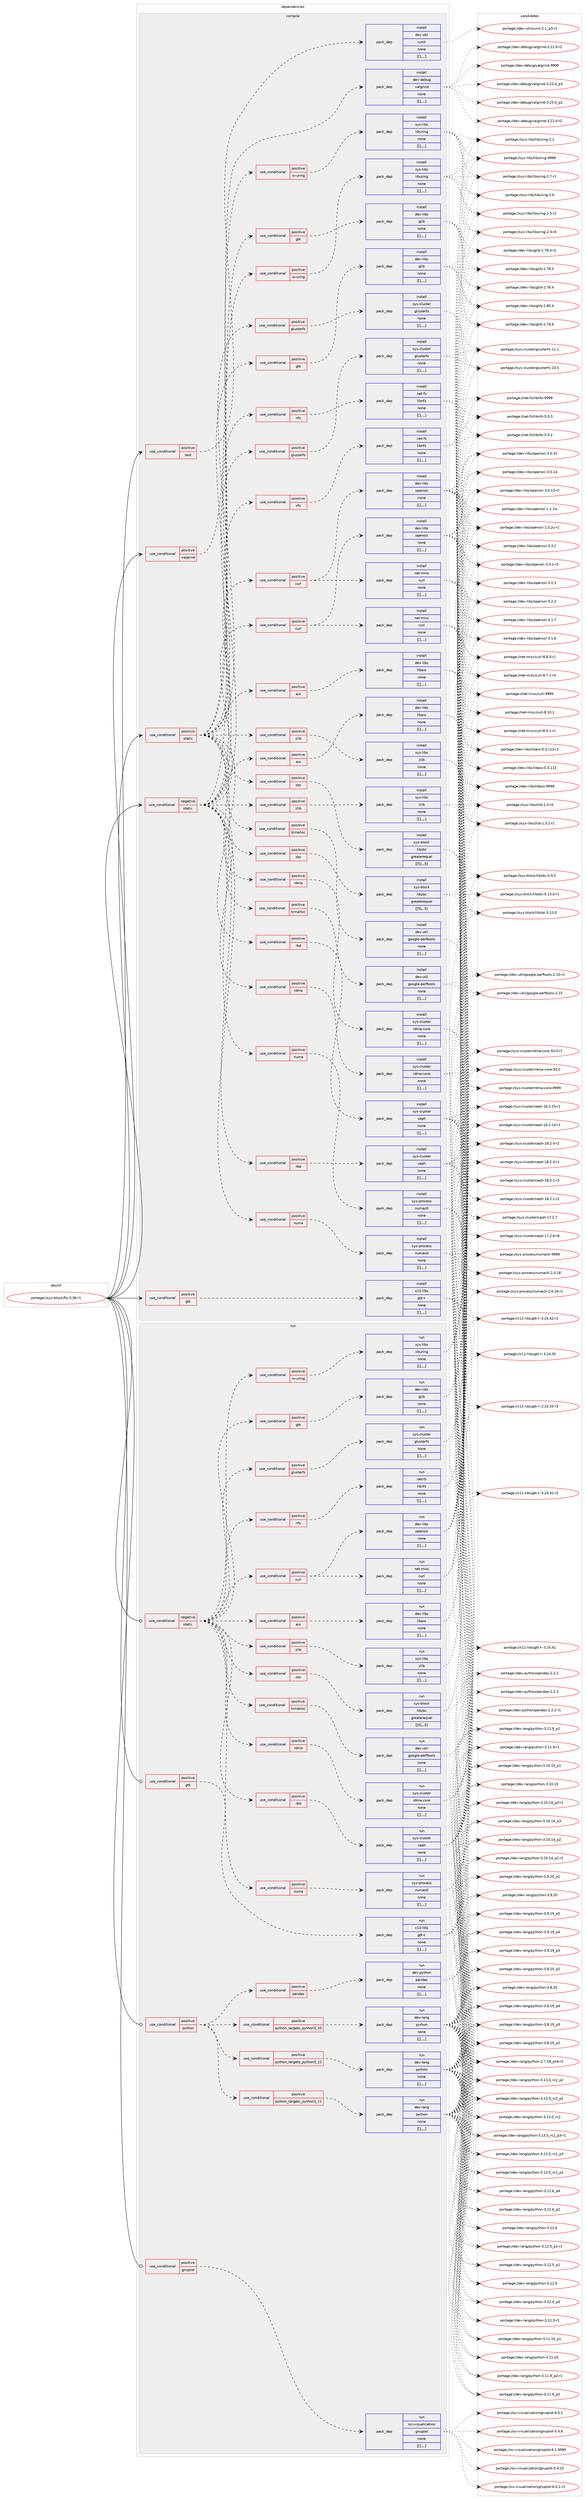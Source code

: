 digraph prolog {

# *************
# Graph options
# *************

newrank=true;
concentrate=true;
compound=true;
graph [rankdir=LR,fontname=Helvetica,fontsize=10,ranksep=1.5];#, ranksep=2.5, nodesep=0.2];
edge  [arrowhead=vee];
node  [fontname=Helvetica,fontsize=10];

# **********
# The ebuild
# **********

subgraph cluster_leftcol {
color=gray;
label=<<i>ebuild</i>>;
id [label="portage://sys-block/fio-3.36-r1", color=red, width=4, href="../sys-block/fio-3.36-r1.svg"];
}

# ****************
# The dependencies
# ****************

subgraph cluster_midcol {
color=gray;
label=<<i>dependencies</i>>;
subgraph cluster_compile {
fillcolor="#eeeeee";
style=filled;
label=<<i>compile</i>>;
subgraph cond8406 {
dependency22310 [label=<<TABLE BORDER="0" CELLBORDER="1" CELLSPACING="0" CELLPADDING="4"><TR><TD ROWSPAN="3" CELLPADDING="10">use_conditional</TD></TR><TR><TD>negative</TD></TR><TR><TD>static</TD></TR></TABLE>>, shape=none, color=red];
subgraph cond8407 {
dependency22311 [label=<<TABLE BORDER="0" CELLBORDER="1" CELLSPACING="0" CELLPADDING="4"><TR><TD ROWSPAN="3" CELLPADDING="10">use_conditional</TD></TR><TR><TD>positive</TD></TR><TR><TD>aio</TD></TR></TABLE>>, shape=none, color=red];
subgraph pack13840 {
dependency22312 [label=<<TABLE BORDER="0" CELLBORDER="1" CELLSPACING="0" CELLPADDING="4" WIDTH="220"><TR><TD ROWSPAN="6" CELLPADDING="30">pack_dep</TD></TR><TR><TD WIDTH="110">install</TD></TR><TR><TD>dev-libs</TD></TR><TR><TD>libaio</TD></TR><TR><TD>none</TD></TR><TR><TD>[[],,,,]</TD></TR></TABLE>>, shape=none, color=blue];
}
dependency22311:e -> dependency22312:w [weight=20,style="dashed",arrowhead="vee"];
}
dependency22310:e -> dependency22311:w [weight=20,style="dashed",arrowhead="vee"];
subgraph cond8408 {
dependency22313 [label=<<TABLE BORDER="0" CELLBORDER="1" CELLSPACING="0" CELLPADDING="4"><TR><TD ROWSPAN="3" CELLPADDING="10">use_conditional</TD></TR><TR><TD>positive</TD></TR><TR><TD>curl</TD></TR></TABLE>>, shape=none, color=red];
subgraph pack13841 {
dependency22314 [label=<<TABLE BORDER="0" CELLBORDER="1" CELLSPACING="0" CELLPADDING="4" WIDTH="220"><TR><TD ROWSPAN="6" CELLPADDING="30">pack_dep</TD></TR><TR><TD WIDTH="110">install</TD></TR><TR><TD>net-misc</TD></TR><TR><TD>curl</TD></TR><TR><TD>none</TD></TR><TR><TD>[[],,,,]</TD></TR></TABLE>>, shape=none, color=blue];
}
dependency22313:e -> dependency22314:w [weight=20,style="dashed",arrowhead="vee"];
subgraph pack13842 {
dependency22315 [label=<<TABLE BORDER="0" CELLBORDER="1" CELLSPACING="0" CELLPADDING="4" WIDTH="220"><TR><TD ROWSPAN="6" CELLPADDING="30">pack_dep</TD></TR><TR><TD WIDTH="110">install</TD></TR><TR><TD>dev-libs</TD></TR><TR><TD>openssl</TD></TR><TR><TD>none</TD></TR><TR><TD>[[],,,,]</TD></TR></TABLE>>, shape=none, color=blue];
}
dependency22313:e -> dependency22315:w [weight=20,style="dashed",arrowhead="vee"];
}
dependency22310:e -> dependency22313:w [weight=20,style="dashed",arrowhead="vee"];
subgraph cond8409 {
dependency22316 [label=<<TABLE BORDER="0" CELLBORDER="1" CELLSPACING="0" CELLPADDING="4"><TR><TD ROWSPAN="3" CELLPADDING="10">use_conditional</TD></TR><TR><TD>positive</TD></TR><TR><TD>nfs</TD></TR></TABLE>>, shape=none, color=red];
subgraph pack13843 {
dependency22317 [label=<<TABLE BORDER="0" CELLBORDER="1" CELLSPACING="0" CELLPADDING="4" WIDTH="220"><TR><TD ROWSPAN="6" CELLPADDING="30">pack_dep</TD></TR><TR><TD WIDTH="110">install</TD></TR><TR><TD>net-fs</TD></TR><TR><TD>libnfs</TD></TR><TR><TD>none</TD></TR><TR><TD>[[],,,,]</TD></TR></TABLE>>, shape=none, color=blue];
}
dependency22316:e -> dependency22317:w [weight=20,style="dashed",arrowhead="vee"];
}
dependency22310:e -> dependency22316:w [weight=20,style="dashed",arrowhead="vee"];
subgraph cond8410 {
dependency22318 [label=<<TABLE BORDER="0" CELLBORDER="1" CELLSPACING="0" CELLPADDING="4"><TR><TD ROWSPAN="3" CELLPADDING="10">use_conditional</TD></TR><TR><TD>positive</TD></TR><TR><TD>glusterfs</TD></TR></TABLE>>, shape=none, color=red];
subgraph pack13844 {
dependency22319 [label=<<TABLE BORDER="0" CELLBORDER="1" CELLSPACING="0" CELLPADDING="4" WIDTH="220"><TR><TD ROWSPAN="6" CELLPADDING="30">pack_dep</TD></TR><TR><TD WIDTH="110">install</TD></TR><TR><TD>sys-cluster</TD></TR><TR><TD>glusterfs</TD></TR><TR><TD>none</TD></TR><TR><TD>[[],,,,]</TD></TR></TABLE>>, shape=none, color=blue];
}
dependency22318:e -> dependency22319:w [weight=20,style="dashed",arrowhead="vee"];
}
dependency22310:e -> dependency22318:w [weight=20,style="dashed",arrowhead="vee"];
subgraph cond8411 {
dependency22320 [label=<<TABLE BORDER="0" CELLBORDER="1" CELLSPACING="0" CELLPADDING="4"><TR><TD ROWSPAN="3" CELLPADDING="10">use_conditional</TD></TR><TR><TD>positive</TD></TR><TR><TD>gtk</TD></TR></TABLE>>, shape=none, color=red];
subgraph pack13845 {
dependency22321 [label=<<TABLE BORDER="0" CELLBORDER="1" CELLSPACING="0" CELLPADDING="4" WIDTH="220"><TR><TD ROWSPAN="6" CELLPADDING="30">pack_dep</TD></TR><TR><TD WIDTH="110">install</TD></TR><TR><TD>dev-libs</TD></TR><TR><TD>glib</TD></TR><TR><TD>none</TD></TR><TR><TD>[[],,,,]</TD></TR></TABLE>>, shape=none, color=blue];
}
dependency22320:e -> dependency22321:w [weight=20,style="dashed",arrowhead="vee"];
}
dependency22310:e -> dependency22320:w [weight=20,style="dashed",arrowhead="vee"];
subgraph cond8412 {
dependency22322 [label=<<TABLE BORDER="0" CELLBORDER="1" CELLSPACING="0" CELLPADDING="4"><TR><TD ROWSPAN="3" CELLPADDING="10">use_conditional</TD></TR><TR><TD>positive</TD></TR><TR><TD>io-uring</TD></TR></TABLE>>, shape=none, color=red];
subgraph pack13846 {
dependency22323 [label=<<TABLE BORDER="0" CELLBORDER="1" CELLSPACING="0" CELLPADDING="4" WIDTH="220"><TR><TD ROWSPAN="6" CELLPADDING="30">pack_dep</TD></TR><TR><TD WIDTH="110">install</TD></TR><TR><TD>sys-libs</TD></TR><TR><TD>liburing</TD></TR><TR><TD>none</TD></TR><TR><TD>[[],,,,]</TD></TR></TABLE>>, shape=none, color=blue];
}
dependency22322:e -> dependency22323:w [weight=20,style="dashed",arrowhead="vee"];
}
dependency22310:e -> dependency22322:w [weight=20,style="dashed",arrowhead="vee"];
subgraph cond8413 {
dependency22324 [label=<<TABLE BORDER="0" CELLBORDER="1" CELLSPACING="0" CELLPADDING="4"><TR><TD ROWSPAN="3" CELLPADDING="10">use_conditional</TD></TR><TR><TD>positive</TD></TR><TR><TD>numa</TD></TR></TABLE>>, shape=none, color=red];
subgraph pack13847 {
dependency22325 [label=<<TABLE BORDER="0" CELLBORDER="1" CELLSPACING="0" CELLPADDING="4" WIDTH="220"><TR><TD ROWSPAN="6" CELLPADDING="30">pack_dep</TD></TR><TR><TD WIDTH="110">install</TD></TR><TR><TD>sys-process</TD></TR><TR><TD>numactl</TD></TR><TR><TD>none</TD></TR><TR><TD>[[],,,,]</TD></TR></TABLE>>, shape=none, color=blue];
}
dependency22324:e -> dependency22325:w [weight=20,style="dashed",arrowhead="vee"];
}
dependency22310:e -> dependency22324:w [weight=20,style="dashed",arrowhead="vee"];
subgraph cond8414 {
dependency22326 [label=<<TABLE BORDER="0" CELLBORDER="1" CELLSPACING="0" CELLPADDING="4"><TR><TD ROWSPAN="3" CELLPADDING="10">use_conditional</TD></TR><TR><TD>positive</TD></TR><TR><TD>rbd</TD></TR></TABLE>>, shape=none, color=red];
subgraph pack13848 {
dependency22327 [label=<<TABLE BORDER="0" CELLBORDER="1" CELLSPACING="0" CELLPADDING="4" WIDTH="220"><TR><TD ROWSPAN="6" CELLPADDING="30">pack_dep</TD></TR><TR><TD WIDTH="110">install</TD></TR><TR><TD>sys-cluster</TD></TR><TR><TD>ceph</TD></TR><TR><TD>none</TD></TR><TR><TD>[[],,,,]</TD></TR></TABLE>>, shape=none, color=blue];
}
dependency22326:e -> dependency22327:w [weight=20,style="dashed",arrowhead="vee"];
}
dependency22310:e -> dependency22326:w [weight=20,style="dashed",arrowhead="vee"];
subgraph cond8415 {
dependency22328 [label=<<TABLE BORDER="0" CELLBORDER="1" CELLSPACING="0" CELLPADDING="4"><TR><TD ROWSPAN="3" CELLPADDING="10">use_conditional</TD></TR><TR><TD>positive</TD></TR><TR><TD>rdma</TD></TR></TABLE>>, shape=none, color=red];
subgraph pack13849 {
dependency22329 [label=<<TABLE BORDER="0" CELLBORDER="1" CELLSPACING="0" CELLPADDING="4" WIDTH="220"><TR><TD ROWSPAN="6" CELLPADDING="30">pack_dep</TD></TR><TR><TD WIDTH="110">install</TD></TR><TR><TD>sys-cluster</TD></TR><TR><TD>rdma-core</TD></TR><TR><TD>none</TD></TR><TR><TD>[[],,,,]</TD></TR></TABLE>>, shape=none, color=blue];
}
dependency22328:e -> dependency22329:w [weight=20,style="dashed",arrowhead="vee"];
}
dependency22310:e -> dependency22328:w [weight=20,style="dashed",arrowhead="vee"];
subgraph cond8416 {
dependency22330 [label=<<TABLE BORDER="0" CELLBORDER="1" CELLSPACING="0" CELLPADDING="4"><TR><TD ROWSPAN="3" CELLPADDING="10">use_conditional</TD></TR><TR><TD>positive</TD></TR><TR><TD>tcmalloc</TD></TR></TABLE>>, shape=none, color=red];
subgraph pack13850 {
dependency22331 [label=<<TABLE BORDER="0" CELLBORDER="1" CELLSPACING="0" CELLPADDING="4" WIDTH="220"><TR><TD ROWSPAN="6" CELLPADDING="30">pack_dep</TD></TR><TR><TD WIDTH="110">install</TD></TR><TR><TD>dev-util</TD></TR><TR><TD>google-perftools</TD></TR><TR><TD>none</TD></TR><TR><TD>[[],,,,]</TD></TR></TABLE>>, shape=none, color=blue];
}
dependency22330:e -> dependency22331:w [weight=20,style="dashed",arrowhead="vee"];
}
dependency22310:e -> dependency22330:w [weight=20,style="dashed",arrowhead="vee"];
subgraph cond8417 {
dependency22332 [label=<<TABLE BORDER="0" CELLBORDER="1" CELLSPACING="0" CELLPADDING="4"><TR><TD ROWSPAN="3" CELLPADDING="10">use_conditional</TD></TR><TR><TD>positive</TD></TR><TR><TD>zbc</TD></TR></TABLE>>, shape=none, color=red];
subgraph pack13851 {
dependency22333 [label=<<TABLE BORDER="0" CELLBORDER="1" CELLSPACING="0" CELLPADDING="4" WIDTH="220"><TR><TD ROWSPAN="6" CELLPADDING="30">pack_dep</TD></TR><TR><TD WIDTH="110">install</TD></TR><TR><TD>sys-block</TD></TR><TR><TD>libzbc</TD></TR><TR><TD>greaterequal</TD></TR><TR><TD>[[5],,,5]</TD></TR></TABLE>>, shape=none, color=blue];
}
dependency22332:e -> dependency22333:w [weight=20,style="dashed",arrowhead="vee"];
}
dependency22310:e -> dependency22332:w [weight=20,style="dashed",arrowhead="vee"];
subgraph cond8418 {
dependency22334 [label=<<TABLE BORDER="0" CELLBORDER="1" CELLSPACING="0" CELLPADDING="4"><TR><TD ROWSPAN="3" CELLPADDING="10">use_conditional</TD></TR><TR><TD>positive</TD></TR><TR><TD>zlib</TD></TR></TABLE>>, shape=none, color=red];
subgraph pack13852 {
dependency22335 [label=<<TABLE BORDER="0" CELLBORDER="1" CELLSPACING="0" CELLPADDING="4" WIDTH="220"><TR><TD ROWSPAN="6" CELLPADDING="30">pack_dep</TD></TR><TR><TD WIDTH="110">install</TD></TR><TR><TD>sys-libs</TD></TR><TR><TD>zlib</TD></TR><TR><TD>none</TD></TR><TR><TD>[[],,,,]</TD></TR></TABLE>>, shape=none, color=blue];
}
dependency22334:e -> dependency22335:w [weight=20,style="dashed",arrowhead="vee"];
}
dependency22310:e -> dependency22334:w [weight=20,style="dashed",arrowhead="vee"];
}
id:e -> dependency22310:w [weight=20,style="solid",arrowhead="vee"];
subgraph cond8419 {
dependency22336 [label=<<TABLE BORDER="0" CELLBORDER="1" CELLSPACING="0" CELLPADDING="4"><TR><TD ROWSPAN="3" CELLPADDING="10">use_conditional</TD></TR><TR><TD>positive</TD></TR><TR><TD>gtk</TD></TR></TABLE>>, shape=none, color=red];
subgraph pack13853 {
dependency22337 [label=<<TABLE BORDER="0" CELLBORDER="1" CELLSPACING="0" CELLPADDING="4" WIDTH="220"><TR><TD ROWSPAN="6" CELLPADDING="30">pack_dep</TD></TR><TR><TD WIDTH="110">install</TD></TR><TR><TD>x11-libs</TD></TR><TR><TD>gtk+</TD></TR><TR><TD>none</TD></TR><TR><TD>[[],,,,]</TD></TR></TABLE>>, shape=none, color=blue];
}
dependency22336:e -> dependency22337:w [weight=20,style="dashed",arrowhead="vee"];
}
id:e -> dependency22336:w [weight=20,style="solid",arrowhead="vee"];
subgraph cond8420 {
dependency22338 [label=<<TABLE BORDER="0" CELLBORDER="1" CELLSPACING="0" CELLPADDING="4"><TR><TD ROWSPAN="3" CELLPADDING="10">use_conditional</TD></TR><TR><TD>positive</TD></TR><TR><TD>static</TD></TR></TABLE>>, shape=none, color=red];
subgraph cond8421 {
dependency22339 [label=<<TABLE BORDER="0" CELLBORDER="1" CELLSPACING="0" CELLPADDING="4"><TR><TD ROWSPAN="3" CELLPADDING="10">use_conditional</TD></TR><TR><TD>positive</TD></TR><TR><TD>aio</TD></TR></TABLE>>, shape=none, color=red];
subgraph pack13854 {
dependency22340 [label=<<TABLE BORDER="0" CELLBORDER="1" CELLSPACING="0" CELLPADDING="4" WIDTH="220"><TR><TD ROWSPAN="6" CELLPADDING="30">pack_dep</TD></TR><TR><TD WIDTH="110">install</TD></TR><TR><TD>dev-libs</TD></TR><TR><TD>libaio</TD></TR><TR><TD>none</TD></TR><TR><TD>[[],,,,]</TD></TR></TABLE>>, shape=none, color=blue];
}
dependency22339:e -> dependency22340:w [weight=20,style="dashed",arrowhead="vee"];
}
dependency22338:e -> dependency22339:w [weight=20,style="dashed",arrowhead="vee"];
subgraph cond8422 {
dependency22341 [label=<<TABLE BORDER="0" CELLBORDER="1" CELLSPACING="0" CELLPADDING="4"><TR><TD ROWSPAN="3" CELLPADDING="10">use_conditional</TD></TR><TR><TD>positive</TD></TR><TR><TD>curl</TD></TR></TABLE>>, shape=none, color=red];
subgraph pack13855 {
dependency22342 [label=<<TABLE BORDER="0" CELLBORDER="1" CELLSPACING="0" CELLPADDING="4" WIDTH="220"><TR><TD ROWSPAN="6" CELLPADDING="30">pack_dep</TD></TR><TR><TD WIDTH="110">install</TD></TR><TR><TD>net-misc</TD></TR><TR><TD>curl</TD></TR><TR><TD>none</TD></TR><TR><TD>[[],,,,]</TD></TR></TABLE>>, shape=none, color=blue];
}
dependency22341:e -> dependency22342:w [weight=20,style="dashed",arrowhead="vee"];
subgraph pack13856 {
dependency22343 [label=<<TABLE BORDER="0" CELLBORDER="1" CELLSPACING="0" CELLPADDING="4" WIDTH="220"><TR><TD ROWSPAN="6" CELLPADDING="30">pack_dep</TD></TR><TR><TD WIDTH="110">install</TD></TR><TR><TD>dev-libs</TD></TR><TR><TD>openssl</TD></TR><TR><TD>none</TD></TR><TR><TD>[[],,,,]</TD></TR></TABLE>>, shape=none, color=blue];
}
dependency22341:e -> dependency22343:w [weight=20,style="dashed",arrowhead="vee"];
}
dependency22338:e -> dependency22341:w [weight=20,style="dashed",arrowhead="vee"];
subgraph cond8423 {
dependency22344 [label=<<TABLE BORDER="0" CELLBORDER="1" CELLSPACING="0" CELLPADDING="4"><TR><TD ROWSPAN="3" CELLPADDING="10">use_conditional</TD></TR><TR><TD>positive</TD></TR><TR><TD>nfs</TD></TR></TABLE>>, shape=none, color=red];
subgraph pack13857 {
dependency22345 [label=<<TABLE BORDER="0" CELLBORDER="1" CELLSPACING="0" CELLPADDING="4" WIDTH="220"><TR><TD ROWSPAN="6" CELLPADDING="30">pack_dep</TD></TR><TR><TD WIDTH="110">install</TD></TR><TR><TD>net-fs</TD></TR><TR><TD>libnfs</TD></TR><TR><TD>none</TD></TR><TR><TD>[[],,,,]</TD></TR></TABLE>>, shape=none, color=blue];
}
dependency22344:e -> dependency22345:w [weight=20,style="dashed",arrowhead="vee"];
}
dependency22338:e -> dependency22344:w [weight=20,style="dashed",arrowhead="vee"];
subgraph cond8424 {
dependency22346 [label=<<TABLE BORDER="0" CELLBORDER="1" CELLSPACING="0" CELLPADDING="4"><TR><TD ROWSPAN="3" CELLPADDING="10">use_conditional</TD></TR><TR><TD>positive</TD></TR><TR><TD>glusterfs</TD></TR></TABLE>>, shape=none, color=red];
subgraph pack13858 {
dependency22347 [label=<<TABLE BORDER="0" CELLBORDER="1" CELLSPACING="0" CELLPADDING="4" WIDTH="220"><TR><TD ROWSPAN="6" CELLPADDING="30">pack_dep</TD></TR><TR><TD WIDTH="110">install</TD></TR><TR><TD>sys-cluster</TD></TR><TR><TD>glusterfs</TD></TR><TR><TD>none</TD></TR><TR><TD>[[],,,,]</TD></TR></TABLE>>, shape=none, color=blue];
}
dependency22346:e -> dependency22347:w [weight=20,style="dashed",arrowhead="vee"];
}
dependency22338:e -> dependency22346:w [weight=20,style="dashed",arrowhead="vee"];
subgraph cond8425 {
dependency22348 [label=<<TABLE BORDER="0" CELLBORDER="1" CELLSPACING="0" CELLPADDING="4"><TR><TD ROWSPAN="3" CELLPADDING="10">use_conditional</TD></TR><TR><TD>positive</TD></TR><TR><TD>gtk</TD></TR></TABLE>>, shape=none, color=red];
subgraph pack13859 {
dependency22349 [label=<<TABLE BORDER="0" CELLBORDER="1" CELLSPACING="0" CELLPADDING="4" WIDTH="220"><TR><TD ROWSPAN="6" CELLPADDING="30">pack_dep</TD></TR><TR><TD WIDTH="110">install</TD></TR><TR><TD>dev-libs</TD></TR><TR><TD>glib</TD></TR><TR><TD>none</TD></TR><TR><TD>[[],,,,]</TD></TR></TABLE>>, shape=none, color=blue];
}
dependency22348:e -> dependency22349:w [weight=20,style="dashed",arrowhead="vee"];
}
dependency22338:e -> dependency22348:w [weight=20,style="dashed",arrowhead="vee"];
subgraph cond8426 {
dependency22350 [label=<<TABLE BORDER="0" CELLBORDER="1" CELLSPACING="0" CELLPADDING="4"><TR><TD ROWSPAN="3" CELLPADDING="10">use_conditional</TD></TR><TR><TD>positive</TD></TR><TR><TD>io-uring</TD></TR></TABLE>>, shape=none, color=red];
subgraph pack13860 {
dependency22351 [label=<<TABLE BORDER="0" CELLBORDER="1" CELLSPACING="0" CELLPADDING="4" WIDTH="220"><TR><TD ROWSPAN="6" CELLPADDING="30">pack_dep</TD></TR><TR><TD WIDTH="110">install</TD></TR><TR><TD>sys-libs</TD></TR><TR><TD>liburing</TD></TR><TR><TD>none</TD></TR><TR><TD>[[],,,,]</TD></TR></TABLE>>, shape=none, color=blue];
}
dependency22350:e -> dependency22351:w [weight=20,style="dashed",arrowhead="vee"];
}
dependency22338:e -> dependency22350:w [weight=20,style="dashed",arrowhead="vee"];
subgraph cond8427 {
dependency22352 [label=<<TABLE BORDER="0" CELLBORDER="1" CELLSPACING="0" CELLPADDING="4"><TR><TD ROWSPAN="3" CELLPADDING="10">use_conditional</TD></TR><TR><TD>positive</TD></TR><TR><TD>numa</TD></TR></TABLE>>, shape=none, color=red];
subgraph pack13861 {
dependency22353 [label=<<TABLE BORDER="0" CELLBORDER="1" CELLSPACING="0" CELLPADDING="4" WIDTH="220"><TR><TD ROWSPAN="6" CELLPADDING="30">pack_dep</TD></TR><TR><TD WIDTH="110">install</TD></TR><TR><TD>sys-process</TD></TR><TR><TD>numactl</TD></TR><TR><TD>none</TD></TR><TR><TD>[[],,,,]</TD></TR></TABLE>>, shape=none, color=blue];
}
dependency22352:e -> dependency22353:w [weight=20,style="dashed",arrowhead="vee"];
}
dependency22338:e -> dependency22352:w [weight=20,style="dashed",arrowhead="vee"];
subgraph cond8428 {
dependency22354 [label=<<TABLE BORDER="0" CELLBORDER="1" CELLSPACING="0" CELLPADDING="4"><TR><TD ROWSPAN="3" CELLPADDING="10">use_conditional</TD></TR><TR><TD>positive</TD></TR><TR><TD>rbd</TD></TR></TABLE>>, shape=none, color=red];
subgraph pack13862 {
dependency22355 [label=<<TABLE BORDER="0" CELLBORDER="1" CELLSPACING="0" CELLPADDING="4" WIDTH="220"><TR><TD ROWSPAN="6" CELLPADDING="30">pack_dep</TD></TR><TR><TD WIDTH="110">install</TD></TR><TR><TD>sys-cluster</TD></TR><TR><TD>ceph</TD></TR><TR><TD>none</TD></TR><TR><TD>[[],,,,]</TD></TR></TABLE>>, shape=none, color=blue];
}
dependency22354:e -> dependency22355:w [weight=20,style="dashed",arrowhead="vee"];
}
dependency22338:e -> dependency22354:w [weight=20,style="dashed",arrowhead="vee"];
subgraph cond8429 {
dependency22356 [label=<<TABLE BORDER="0" CELLBORDER="1" CELLSPACING="0" CELLPADDING="4"><TR><TD ROWSPAN="3" CELLPADDING="10">use_conditional</TD></TR><TR><TD>positive</TD></TR><TR><TD>rdma</TD></TR></TABLE>>, shape=none, color=red];
subgraph pack13863 {
dependency22357 [label=<<TABLE BORDER="0" CELLBORDER="1" CELLSPACING="0" CELLPADDING="4" WIDTH="220"><TR><TD ROWSPAN="6" CELLPADDING="30">pack_dep</TD></TR><TR><TD WIDTH="110">install</TD></TR><TR><TD>sys-cluster</TD></TR><TR><TD>rdma-core</TD></TR><TR><TD>none</TD></TR><TR><TD>[[],,,,]</TD></TR></TABLE>>, shape=none, color=blue];
}
dependency22356:e -> dependency22357:w [weight=20,style="dashed",arrowhead="vee"];
}
dependency22338:e -> dependency22356:w [weight=20,style="dashed",arrowhead="vee"];
subgraph cond8430 {
dependency22358 [label=<<TABLE BORDER="0" CELLBORDER="1" CELLSPACING="0" CELLPADDING="4"><TR><TD ROWSPAN="3" CELLPADDING="10">use_conditional</TD></TR><TR><TD>positive</TD></TR><TR><TD>tcmalloc</TD></TR></TABLE>>, shape=none, color=red];
subgraph pack13864 {
dependency22359 [label=<<TABLE BORDER="0" CELLBORDER="1" CELLSPACING="0" CELLPADDING="4" WIDTH="220"><TR><TD ROWSPAN="6" CELLPADDING="30">pack_dep</TD></TR><TR><TD WIDTH="110">install</TD></TR><TR><TD>dev-util</TD></TR><TR><TD>google-perftools</TD></TR><TR><TD>none</TD></TR><TR><TD>[[],,,,]</TD></TR></TABLE>>, shape=none, color=blue];
}
dependency22358:e -> dependency22359:w [weight=20,style="dashed",arrowhead="vee"];
}
dependency22338:e -> dependency22358:w [weight=20,style="dashed",arrowhead="vee"];
subgraph cond8431 {
dependency22360 [label=<<TABLE BORDER="0" CELLBORDER="1" CELLSPACING="0" CELLPADDING="4"><TR><TD ROWSPAN="3" CELLPADDING="10">use_conditional</TD></TR><TR><TD>positive</TD></TR><TR><TD>zbc</TD></TR></TABLE>>, shape=none, color=red];
subgraph pack13865 {
dependency22361 [label=<<TABLE BORDER="0" CELLBORDER="1" CELLSPACING="0" CELLPADDING="4" WIDTH="220"><TR><TD ROWSPAN="6" CELLPADDING="30">pack_dep</TD></TR><TR><TD WIDTH="110">install</TD></TR><TR><TD>sys-block</TD></TR><TR><TD>libzbc</TD></TR><TR><TD>greaterequal</TD></TR><TR><TD>[[5],,,5]</TD></TR></TABLE>>, shape=none, color=blue];
}
dependency22360:e -> dependency22361:w [weight=20,style="dashed",arrowhead="vee"];
}
dependency22338:e -> dependency22360:w [weight=20,style="dashed",arrowhead="vee"];
subgraph cond8432 {
dependency22362 [label=<<TABLE BORDER="0" CELLBORDER="1" CELLSPACING="0" CELLPADDING="4"><TR><TD ROWSPAN="3" CELLPADDING="10">use_conditional</TD></TR><TR><TD>positive</TD></TR><TR><TD>zlib</TD></TR></TABLE>>, shape=none, color=red];
subgraph pack13866 {
dependency22363 [label=<<TABLE BORDER="0" CELLBORDER="1" CELLSPACING="0" CELLPADDING="4" WIDTH="220"><TR><TD ROWSPAN="6" CELLPADDING="30">pack_dep</TD></TR><TR><TD WIDTH="110">install</TD></TR><TR><TD>sys-libs</TD></TR><TR><TD>zlib</TD></TR><TR><TD>none</TD></TR><TR><TD>[[],,,,]</TD></TR></TABLE>>, shape=none, color=blue];
}
dependency22362:e -> dependency22363:w [weight=20,style="dashed",arrowhead="vee"];
}
dependency22338:e -> dependency22362:w [weight=20,style="dashed",arrowhead="vee"];
}
id:e -> dependency22338:w [weight=20,style="solid",arrowhead="vee"];
subgraph cond8433 {
dependency22364 [label=<<TABLE BORDER="0" CELLBORDER="1" CELLSPACING="0" CELLPADDING="4"><TR><TD ROWSPAN="3" CELLPADDING="10">use_conditional</TD></TR><TR><TD>positive</TD></TR><TR><TD>test</TD></TR></TABLE>>, shape=none, color=red];
subgraph pack13867 {
dependency22365 [label=<<TABLE BORDER="0" CELLBORDER="1" CELLSPACING="0" CELLPADDING="4" WIDTH="220"><TR><TD ROWSPAN="6" CELLPADDING="30">pack_dep</TD></TR><TR><TD WIDTH="110">install</TD></TR><TR><TD>dev-util</TD></TR><TR><TD>cunit</TD></TR><TR><TD>none</TD></TR><TR><TD>[[],,,,]</TD></TR></TABLE>>, shape=none, color=blue];
}
dependency22364:e -> dependency22365:w [weight=20,style="dashed",arrowhead="vee"];
}
id:e -> dependency22364:w [weight=20,style="solid",arrowhead="vee"];
subgraph cond8434 {
dependency22366 [label=<<TABLE BORDER="0" CELLBORDER="1" CELLSPACING="0" CELLPADDING="4"><TR><TD ROWSPAN="3" CELLPADDING="10">use_conditional</TD></TR><TR><TD>positive</TD></TR><TR><TD>valgrind</TD></TR></TABLE>>, shape=none, color=red];
subgraph pack13868 {
dependency22367 [label=<<TABLE BORDER="0" CELLBORDER="1" CELLSPACING="0" CELLPADDING="4" WIDTH="220"><TR><TD ROWSPAN="6" CELLPADDING="30">pack_dep</TD></TR><TR><TD WIDTH="110">install</TD></TR><TR><TD>dev-debug</TD></TR><TR><TD>valgrind</TD></TR><TR><TD>none</TD></TR><TR><TD>[[],,,,]</TD></TR></TABLE>>, shape=none, color=blue];
}
dependency22366:e -> dependency22367:w [weight=20,style="dashed",arrowhead="vee"];
}
id:e -> dependency22366:w [weight=20,style="solid",arrowhead="vee"];
}
subgraph cluster_compileandrun {
fillcolor="#eeeeee";
style=filled;
label=<<i>compile and run</i>>;
}
subgraph cluster_run {
fillcolor="#eeeeee";
style=filled;
label=<<i>run</i>>;
subgraph cond8435 {
dependency22368 [label=<<TABLE BORDER="0" CELLBORDER="1" CELLSPACING="0" CELLPADDING="4"><TR><TD ROWSPAN="3" CELLPADDING="10">use_conditional</TD></TR><TR><TD>negative</TD></TR><TR><TD>static</TD></TR></TABLE>>, shape=none, color=red];
subgraph cond8436 {
dependency22369 [label=<<TABLE BORDER="0" CELLBORDER="1" CELLSPACING="0" CELLPADDING="4"><TR><TD ROWSPAN="3" CELLPADDING="10">use_conditional</TD></TR><TR><TD>positive</TD></TR><TR><TD>aio</TD></TR></TABLE>>, shape=none, color=red];
subgraph pack13869 {
dependency22370 [label=<<TABLE BORDER="0" CELLBORDER="1" CELLSPACING="0" CELLPADDING="4" WIDTH="220"><TR><TD ROWSPAN="6" CELLPADDING="30">pack_dep</TD></TR><TR><TD WIDTH="110">run</TD></TR><TR><TD>dev-libs</TD></TR><TR><TD>libaio</TD></TR><TR><TD>none</TD></TR><TR><TD>[[],,,,]</TD></TR></TABLE>>, shape=none, color=blue];
}
dependency22369:e -> dependency22370:w [weight=20,style="dashed",arrowhead="vee"];
}
dependency22368:e -> dependency22369:w [weight=20,style="dashed",arrowhead="vee"];
subgraph cond8437 {
dependency22371 [label=<<TABLE BORDER="0" CELLBORDER="1" CELLSPACING="0" CELLPADDING="4"><TR><TD ROWSPAN="3" CELLPADDING="10">use_conditional</TD></TR><TR><TD>positive</TD></TR><TR><TD>curl</TD></TR></TABLE>>, shape=none, color=red];
subgraph pack13870 {
dependency22372 [label=<<TABLE BORDER="0" CELLBORDER="1" CELLSPACING="0" CELLPADDING="4" WIDTH="220"><TR><TD ROWSPAN="6" CELLPADDING="30">pack_dep</TD></TR><TR><TD WIDTH="110">run</TD></TR><TR><TD>net-misc</TD></TR><TR><TD>curl</TD></TR><TR><TD>none</TD></TR><TR><TD>[[],,,,]</TD></TR></TABLE>>, shape=none, color=blue];
}
dependency22371:e -> dependency22372:w [weight=20,style="dashed",arrowhead="vee"];
subgraph pack13871 {
dependency22373 [label=<<TABLE BORDER="0" CELLBORDER="1" CELLSPACING="0" CELLPADDING="4" WIDTH="220"><TR><TD ROWSPAN="6" CELLPADDING="30">pack_dep</TD></TR><TR><TD WIDTH="110">run</TD></TR><TR><TD>dev-libs</TD></TR><TR><TD>openssl</TD></TR><TR><TD>none</TD></TR><TR><TD>[[],,,,]</TD></TR></TABLE>>, shape=none, color=blue];
}
dependency22371:e -> dependency22373:w [weight=20,style="dashed",arrowhead="vee"];
}
dependency22368:e -> dependency22371:w [weight=20,style="dashed",arrowhead="vee"];
subgraph cond8438 {
dependency22374 [label=<<TABLE BORDER="0" CELLBORDER="1" CELLSPACING="0" CELLPADDING="4"><TR><TD ROWSPAN="3" CELLPADDING="10">use_conditional</TD></TR><TR><TD>positive</TD></TR><TR><TD>nfs</TD></TR></TABLE>>, shape=none, color=red];
subgraph pack13872 {
dependency22375 [label=<<TABLE BORDER="0" CELLBORDER="1" CELLSPACING="0" CELLPADDING="4" WIDTH="220"><TR><TD ROWSPAN="6" CELLPADDING="30">pack_dep</TD></TR><TR><TD WIDTH="110">run</TD></TR><TR><TD>net-fs</TD></TR><TR><TD>libnfs</TD></TR><TR><TD>none</TD></TR><TR><TD>[[],,,,]</TD></TR></TABLE>>, shape=none, color=blue];
}
dependency22374:e -> dependency22375:w [weight=20,style="dashed",arrowhead="vee"];
}
dependency22368:e -> dependency22374:w [weight=20,style="dashed",arrowhead="vee"];
subgraph cond8439 {
dependency22376 [label=<<TABLE BORDER="0" CELLBORDER="1" CELLSPACING="0" CELLPADDING="4"><TR><TD ROWSPAN="3" CELLPADDING="10">use_conditional</TD></TR><TR><TD>positive</TD></TR><TR><TD>glusterfs</TD></TR></TABLE>>, shape=none, color=red];
subgraph pack13873 {
dependency22377 [label=<<TABLE BORDER="0" CELLBORDER="1" CELLSPACING="0" CELLPADDING="4" WIDTH="220"><TR><TD ROWSPAN="6" CELLPADDING="30">pack_dep</TD></TR><TR><TD WIDTH="110">run</TD></TR><TR><TD>sys-cluster</TD></TR><TR><TD>glusterfs</TD></TR><TR><TD>none</TD></TR><TR><TD>[[],,,,]</TD></TR></TABLE>>, shape=none, color=blue];
}
dependency22376:e -> dependency22377:w [weight=20,style="dashed",arrowhead="vee"];
}
dependency22368:e -> dependency22376:w [weight=20,style="dashed",arrowhead="vee"];
subgraph cond8440 {
dependency22378 [label=<<TABLE BORDER="0" CELLBORDER="1" CELLSPACING="0" CELLPADDING="4"><TR><TD ROWSPAN="3" CELLPADDING="10">use_conditional</TD></TR><TR><TD>positive</TD></TR><TR><TD>gtk</TD></TR></TABLE>>, shape=none, color=red];
subgraph pack13874 {
dependency22379 [label=<<TABLE BORDER="0" CELLBORDER="1" CELLSPACING="0" CELLPADDING="4" WIDTH="220"><TR><TD ROWSPAN="6" CELLPADDING="30">pack_dep</TD></TR><TR><TD WIDTH="110">run</TD></TR><TR><TD>dev-libs</TD></TR><TR><TD>glib</TD></TR><TR><TD>none</TD></TR><TR><TD>[[],,,,]</TD></TR></TABLE>>, shape=none, color=blue];
}
dependency22378:e -> dependency22379:w [weight=20,style="dashed",arrowhead="vee"];
}
dependency22368:e -> dependency22378:w [weight=20,style="dashed",arrowhead="vee"];
subgraph cond8441 {
dependency22380 [label=<<TABLE BORDER="0" CELLBORDER="1" CELLSPACING="0" CELLPADDING="4"><TR><TD ROWSPAN="3" CELLPADDING="10">use_conditional</TD></TR><TR><TD>positive</TD></TR><TR><TD>io-uring</TD></TR></TABLE>>, shape=none, color=red];
subgraph pack13875 {
dependency22381 [label=<<TABLE BORDER="0" CELLBORDER="1" CELLSPACING="0" CELLPADDING="4" WIDTH="220"><TR><TD ROWSPAN="6" CELLPADDING="30">pack_dep</TD></TR><TR><TD WIDTH="110">run</TD></TR><TR><TD>sys-libs</TD></TR><TR><TD>liburing</TD></TR><TR><TD>none</TD></TR><TR><TD>[[],,,,]</TD></TR></TABLE>>, shape=none, color=blue];
}
dependency22380:e -> dependency22381:w [weight=20,style="dashed",arrowhead="vee"];
}
dependency22368:e -> dependency22380:w [weight=20,style="dashed",arrowhead="vee"];
subgraph cond8442 {
dependency22382 [label=<<TABLE BORDER="0" CELLBORDER="1" CELLSPACING="0" CELLPADDING="4"><TR><TD ROWSPAN="3" CELLPADDING="10">use_conditional</TD></TR><TR><TD>positive</TD></TR><TR><TD>numa</TD></TR></TABLE>>, shape=none, color=red];
subgraph pack13876 {
dependency22383 [label=<<TABLE BORDER="0" CELLBORDER="1" CELLSPACING="0" CELLPADDING="4" WIDTH="220"><TR><TD ROWSPAN="6" CELLPADDING="30">pack_dep</TD></TR><TR><TD WIDTH="110">run</TD></TR><TR><TD>sys-process</TD></TR><TR><TD>numactl</TD></TR><TR><TD>none</TD></TR><TR><TD>[[],,,,]</TD></TR></TABLE>>, shape=none, color=blue];
}
dependency22382:e -> dependency22383:w [weight=20,style="dashed",arrowhead="vee"];
}
dependency22368:e -> dependency22382:w [weight=20,style="dashed",arrowhead="vee"];
subgraph cond8443 {
dependency22384 [label=<<TABLE BORDER="0" CELLBORDER="1" CELLSPACING="0" CELLPADDING="4"><TR><TD ROWSPAN="3" CELLPADDING="10">use_conditional</TD></TR><TR><TD>positive</TD></TR><TR><TD>rbd</TD></TR></TABLE>>, shape=none, color=red];
subgraph pack13877 {
dependency22385 [label=<<TABLE BORDER="0" CELLBORDER="1" CELLSPACING="0" CELLPADDING="4" WIDTH="220"><TR><TD ROWSPAN="6" CELLPADDING="30">pack_dep</TD></TR><TR><TD WIDTH="110">run</TD></TR><TR><TD>sys-cluster</TD></TR><TR><TD>ceph</TD></TR><TR><TD>none</TD></TR><TR><TD>[[],,,,]</TD></TR></TABLE>>, shape=none, color=blue];
}
dependency22384:e -> dependency22385:w [weight=20,style="dashed",arrowhead="vee"];
}
dependency22368:e -> dependency22384:w [weight=20,style="dashed",arrowhead="vee"];
subgraph cond8444 {
dependency22386 [label=<<TABLE BORDER="0" CELLBORDER="1" CELLSPACING="0" CELLPADDING="4"><TR><TD ROWSPAN="3" CELLPADDING="10">use_conditional</TD></TR><TR><TD>positive</TD></TR><TR><TD>rdma</TD></TR></TABLE>>, shape=none, color=red];
subgraph pack13878 {
dependency22387 [label=<<TABLE BORDER="0" CELLBORDER="1" CELLSPACING="0" CELLPADDING="4" WIDTH="220"><TR><TD ROWSPAN="6" CELLPADDING="30">pack_dep</TD></TR><TR><TD WIDTH="110">run</TD></TR><TR><TD>sys-cluster</TD></TR><TR><TD>rdma-core</TD></TR><TR><TD>none</TD></TR><TR><TD>[[],,,,]</TD></TR></TABLE>>, shape=none, color=blue];
}
dependency22386:e -> dependency22387:w [weight=20,style="dashed",arrowhead="vee"];
}
dependency22368:e -> dependency22386:w [weight=20,style="dashed",arrowhead="vee"];
subgraph cond8445 {
dependency22388 [label=<<TABLE BORDER="0" CELLBORDER="1" CELLSPACING="0" CELLPADDING="4"><TR><TD ROWSPAN="3" CELLPADDING="10">use_conditional</TD></TR><TR><TD>positive</TD></TR><TR><TD>tcmalloc</TD></TR></TABLE>>, shape=none, color=red];
subgraph pack13879 {
dependency22389 [label=<<TABLE BORDER="0" CELLBORDER="1" CELLSPACING="0" CELLPADDING="4" WIDTH="220"><TR><TD ROWSPAN="6" CELLPADDING="30">pack_dep</TD></TR><TR><TD WIDTH="110">run</TD></TR><TR><TD>dev-util</TD></TR><TR><TD>google-perftools</TD></TR><TR><TD>none</TD></TR><TR><TD>[[],,,,]</TD></TR></TABLE>>, shape=none, color=blue];
}
dependency22388:e -> dependency22389:w [weight=20,style="dashed",arrowhead="vee"];
}
dependency22368:e -> dependency22388:w [weight=20,style="dashed",arrowhead="vee"];
subgraph cond8446 {
dependency22390 [label=<<TABLE BORDER="0" CELLBORDER="1" CELLSPACING="0" CELLPADDING="4"><TR><TD ROWSPAN="3" CELLPADDING="10">use_conditional</TD></TR><TR><TD>positive</TD></TR><TR><TD>zbc</TD></TR></TABLE>>, shape=none, color=red];
subgraph pack13880 {
dependency22391 [label=<<TABLE BORDER="0" CELLBORDER="1" CELLSPACING="0" CELLPADDING="4" WIDTH="220"><TR><TD ROWSPAN="6" CELLPADDING="30">pack_dep</TD></TR><TR><TD WIDTH="110">run</TD></TR><TR><TD>sys-block</TD></TR><TR><TD>libzbc</TD></TR><TR><TD>greaterequal</TD></TR><TR><TD>[[5],,,5]</TD></TR></TABLE>>, shape=none, color=blue];
}
dependency22390:e -> dependency22391:w [weight=20,style="dashed",arrowhead="vee"];
}
dependency22368:e -> dependency22390:w [weight=20,style="dashed",arrowhead="vee"];
subgraph cond8447 {
dependency22392 [label=<<TABLE BORDER="0" CELLBORDER="1" CELLSPACING="0" CELLPADDING="4"><TR><TD ROWSPAN="3" CELLPADDING="10">use_conditional</TD></TR><TR><TD>positive</TD></TR><TR><TD>zlib</TD></TR></TABLE>>, shape=none, color=red];
subgraph pack13881 {
dependency22393 [label=<<TABLE BORDER="0" CELLBORDER="1" CELLSPACING="0" CELLPADDING="4" WIDTH="220"><TR><TD ROWSPAN="6" CELLPADDING="30">pack_dep</TD></TR><TR><TD WIDTH="110">run</TD></TR><TR><TD>sys-libs</TD></TR><TR><TD>zlib</TD></TR><TR><TD>none</TD></TR><TR><TD>[[],,,,]</TD></TR></TABLE>>, shape=none, color=blue];
}
dependency22392:e -> dependency22393:w [weight=20,style="dashed",arrowhead="vee"];
}
dependency22368:e -> dependency22392:w [weight=20,style="dashed",arrowhead="vee"];
}
id:e -> dependency22368:w [weight=20,style="solid",arrowhead="odot"];
subgraph cond8448 {
dependency22394 [label=<<TABLE BORDER="0" CELLBORDER="1" CELLSPACING="0" CELLPADDING="4"><TR><TD ROWSPAN="3" CELLPADDING="10">use_conditional</TD></TR><TR><TD>positive</TD></TR><TR><TD>gnuplot</TD></TR></TABLE>>, shape=none, color=red];
subgraph pack13882 {
dependency22395 [label=<<TABLE BORDER="0" CELLBORDER="1" CELLSPACING="0" CELLPADDING="4" WIDTH="220"><TR><TD ROWSPAN="6" CELLPADDING="30">pack_dep</TD></TR><TR><TD WIDTH="110">run</TD></TR><TR><TD>sci-visualization</TD></TR><TR><TD>gnuplot</TD></TR><TR><TD>none</TD></TR><TR><TD>[[],,,,]</TD></TR></TABLE>>, shape=none, color=blue];
}
dependency22394:e -> dependency22395:w [weight=20,style="dashed",arrowhead="vee"];
}
id:e -> dependency22394:w [weight=20,style="solid",arrowhead="odot"];
subgraph cond8449 {
dependency22396 [label=<<TABLE BORDER="0" CELLBORDER="1" CELLSPACING="0" CELLPADDING="4"><TR><TD ROWSPAN="3" CELLPADDING="10">use_conditional</TD></TR><TR><TD>positive</TD></TR><TR><TD>gtk</TD></TR></TABLE>>, shape=none, color=red];
subgraph pack13883 {
dependency22397 [label=<<TABLE BORDER="0" CELLBORDER="1" CELLSPACING="0" CELLPADDING="4" WIDTH="220"><TR><TD ROWSPAN="6" CELLPADDING="30">pack_dep</TD></TR><TR><TD WIDTH="110">run</TD></TR><TR><TD>x11-libs</TD></TR><TR><TD>gtk+</TD></TR><TR><TD>none</TD></TR><TR><TD>[[],,,,]</TD></TR></TABLE>>, shape=none, color=blue];
}
dependency22396:e -> dependency22397:w [weight=20,style="dashed",arrowhead="vee"];
}
id:e -> dependency22396:w [weight=20,style="solid",arrowhead="odot"];
subgraph cond8450 {
dependency22398 [label=<<TABLE BORDER="0" CELLBORDER="1" CELLSPACING="0" CELLPADDING="4"><TR><TD ROWSPAN="3" CELLPADDING="10">use_conditional</TD></TR><TR><TD>positive</TD></TR><TR><TD>python</TD></TR></TABLE>>, shape=none, color=red];
subgraph cond8451 {
dependency22399 [label=<<TABLE BORDER="0" CELLBORDER="1" CELLSPACING="0" CELLPADDING="4"><TR><TD ROWSPAN="3" CELLPADDING="10">use_conditional</TD></TR><TR><TD>positive</TD></TR><TR><TD>python_targets_python3_10</TD></TR></TABLE>>, shape=none, color=red];
subgraph pack13884 {
dependency22400 [label=<<TABLE BORDER="0" CELLBORDER="1" CELLSPACING="0" CELLPADDING="4" WIDTH="220"><TR><TD ROWSPAN="6" CELLPADDING="30">pack_dep</TD></TR><TR><TD WIDTH="110">run</TD></TR><TR><TD>dev-lang</TD></TR><TR><TD>python</TD></TR><TR><TD>none</TD></TR><TR><TD>[[],,,,]</TD></TR></TABLE>>, shape=none, color=blue];
}
dependency22399:e -> dependency22400:w [weight=20,style="dashed",arrowhead="vee"];
}
dependency22398:e -> dependency22399:w [weight=20,style="dashed",arrowhead="vee"];
subgraph cond8452 {
dependency22401 [label=<<TABLE BORDER="0" CELLBORDER="1" CELLSPACING="0" CELLPADDING="4"><TR><TD ROWSPAN="3" CELLPADDING="10">use_conditional</TD></TR><TR><TD>positive</TD></TR><TR><TD>python_targets_python3_11</TD></TR></TABLE>>, shape=none, color=red];
subgraph pack13885 {
dependency22402 [label=<<TABLE BORDER="0" CELLBORDER="1" CELLSPACING="0" CELLPADDING="4" WIDTH="220"><TR><TD ROWSPAN="6" CELLPADDING="30">pack_dep</TD></TR><TR><TD WIDTH="110">run</TD></TR><TR><TD>dev-lang</TD></TR><TR><TD>python</TD></TR><TR><TD>none</TD></TR><TR><TD>[[],,,,]</TD></TR></TABLE>>, shape=none, color=blue];
}
dependency22401:e -> dependency22402:w [weight=20,style="dashed",arrowhead="vee"];
}
dependency22398:e -> dependency22401:w [weight=20,style="dashed",arrowhead="vee"];
subgraph cond8453 {
dependency22403 [label=<<TABLE BORDER="0" CELLBORDER="1" CELLSPACING="0" CELLPADDING="4"><TR><TD ROWSPAN="3" CELLPADDING="10">use_conditional</TD></TR><TR><TD>positive</TD></TR><TR><TD>python_targets_python3_12</TD></TR></TABLE>>, shape=none, color=red];
subgraph pack13886 {
dependency22404 [label=<<TABLE BORDER="0" CELLBORDER="1" CELLSPACING="0" CELLPADDING="4" WIDTH="220"><TR><TD ROWSPAN="6" CELLPADDING="30">pack_dep</TD></TR><TR><TD WIDTH="110">run</TD></TR><TR><TD>dev-lang</TD></TR><TR><TD>python</TD></TR><TR><TD>none</TD></TR><TR><TD>[[],,,,]</TD></TR></TABLE>>, shape=none, color=blue];
}
dependency22403:e -> dependency22404:w [weight=20,style="dashed",arrowhead="vee"];
}
dependency22398:e -> dependency22403:w [weight=20,style="dashed",arrowhead="vee"];
subgraph cond8454 {
dependency22405 [label=<<TABLE BORDER="0" CELLBORDER="1" CELLSPACING="0" CELLPADDING="4"><TR><TD ROWSPAN="3" CELLPADDING="10">use_conditional</TD></TR><TR><TD>positive</TD></TR><TR><TD>pandas</TD></TR></TABLE>>, shape=none, color=red];
subgraph pack13887 {
dependency22406 [label=<<TABLE BORDER="0" CELLBORDER="1" CELLSPACING="0" CELLPADDING="4" WIDTH="220"><TR><TD ROWSPAN="6" CELLPADDING="30">pack_dep</TD></TR><TR><TD WIDTH="110">run</TD></TR><TR><TD>dev-python</TD></TR><TR><TD>pandas</TD></TR><TR><TD>none</TD></TR><TR><TD>[[],,,,]</TD></TR></TABLE>>, shape=none, color=blue];
}
dependency22405:e -> dependency22406:w [weight=20,style="dashed",arrowhead="vee"];
}
dependency22398:e -> dependency22405:w [weight=20,style="dashed",arrowhead="vee"];
}
id:e -> dependency22398:w [weight=20,style="solid",arrowhead="odot"];
}
}

# **************
# The candidates
# **************

subgraph cluster_choices {
rank=same;
color=gray;
label=<<i>candidates</i>>;

subgraph choice13840 {
color=black;
nodesep=1;
choice10010111845108105981154710810598971051114557575757 [label="portage://dev-libs/libaio-9999", color=red, width=4,href="../dev-libs/libaio-9999.svg"];
choice100101118451081059811547108105989710511145484651464949514511449 [label="portage://dev-libs/libaio-0.3.113-r1", color=red, width=4,href="../dev-libs/libaio-0.3.113-r1.svg"];
choice10010111845108105981154710810598971051114548465146494951 [label="portage://dev-libs/libaio-0.3.113", color=red, width=4,href="../dev-libs/libaio-0.3.113.svg"];
dependency22312:e -> choice10010111845108105981154710810598971051114557575757:w [style=dotted,weight="100"];
dependency22312:e -> choice100101118451081059811547108105989710511145484651464949514511449:w [style=dotted,weight="100"];
dependency22312:e -> choice10010111845108105981154710810598971051114548465146494951:w [style=dotted,weight="100"];
}
subgraph choice13841 {
color=black;
nodesep=1;
choice110101116451091051159947991171141084557575757 [label="portage://net-misc/curl-9999", color=red, width=4,href="../net-misc/curl-9999.svg"];
choice1101011164510910511599479911711410845564649484649 [label="portage://net-misc/curl-8.10.1", color=red, width=4,href="../net-misc/curl-8.10.1.svg"];
choice110101116451091051159947991171141084556465746494511449 [label="portage://net-misc/curl-8.9.1-r1", color=red, width=4,href="../net-misc/curl-8.9.1-r1.svg"];
choice110101116451091051159947991171141084556465646484511449 [label="portage://net-misc/curl-8.8.0-r1", color=red, width=4,href="../net-misc/curl-8.8.0-r1.svg"];
choice110101116451091051159947991171141084556465546494511452 [label="portage://net-misc/curl-8.7.1-r4", color=red, width=4,href="../net-misc/curl-8.7.1-r4.svg"];
dependency22314:e -> choice110101116451091051159947991171141084557575757:w [style=dotted,weight="100"];
dependency22314:e -> choice1101011164510910511599479911711410845564649484649:w [style=dotted,weight="100"];
dependency22314:e -> choice110101116451091051159947991171141084556465746494511449:w [style=dotted,weight="100"];
dependency22314:e -> choice110101116451091051159947991171141084556465646484511449:w [style=dotted,weight="100"];
dependency22314:e -> choice110101116451091051159947991171141084556465546494511452:w [style=dotted,weight="100"];
}
subgraph choice13842 {
color=black;
nodesep=1;
choice100101118451081059811547111112101110115115108455146514650 [label="portage://dev-libs/openssl-3.3.2", color=red, width=4,href="../dev-libs/openssl-3.3.2.svg"];
choice1001011184510810598115471111121011101151151084551465146494511451 [label="portage://dev-libs/openssl-3.3.1-r3", color=red, width=4,href="../dev-libs/openssl-3.3.1-r3.svg"];
choice100101118451081059811547111112101110115115108455146504651 [label="portage://dev-libs/openssl-3.2.3", color=red, width=4,href="../dev-libs/openssl-3.2.3.svg"];
choice100101118451081059811547111112101110115115108455146504650 [label="portage://dev-libs/openssl-3.2.2", color=red, width=4,href="../dev-libs/openssl-3.2.2.svg"];
choice100101118451081059811547111112101110115115108455146494655 [label="portage://dev-libs/openssl-3.1.7", color=red, width=4,href="../dev-libs/openssl-3.1.7.svg"];
choice100101118451081059811547111112101110115115108455146494654 [label="portage://dev-libs/openssl-3.1.6", color=red, width=4,href="../dev-libs/openssl-3.1.6.svg"];
choice10010111845108105981154711111210111011511510845514648464953 [label="portage://dev-libs/openssl-3.0.15", color=red, width=4,href="../dev-libs/openssl-3.0.15.svg"];
choice10010111845108105981154711111210111011511510845514648464952 [label="portage://dev-libs/openssl-3.0.14", color=red, width=4,href="../dev-libs/openssl-3.0.14.svg"];
choice100101118451081059811547111112101110115115108455146484649514511450 [label="portage://dev-libs/openssl-3.0.13-r2", color=red, width=4,href="../dev-libs/openssl-3.0.13-r2.svg"];
choice100101118451081059811547111112101110115115108454946494649119 [label="portage://dev-libs/openssl-1.1.1w", color=red, width=4,href="../dev-libs/openssl-1.1.1w.svg"];
choice1001011184510810598115471111121011101151151084549464846501174511449 [label="portage://dev-libs/openssl-1.0.2u-r1", color=red, width=4,href="../dev-libs/openssl-1.0.2u-r1.svg"];
dependency22315:e -> choice100101118451081059811547111112101110115115108455146514650:w [style=dotted,weight="100"];
dependency22315:e -> choice1001011184510810598115471111121011101151151084551465146494511451:w [style=dotted,weight="100"];
dependency22315:e -> choice100101118451081059811547111112101110115115108455146504651:w [style=dotted,weight="100"];
dependency22315:e -> choice100101118451081059811547111112101110115115108455146504650:w [style=dotted,weight="100"];
dependency22315:e -> choice100101118451081059811547111112101110115115108455146494655:w [style=dotted,weight="100"];
dependency22315:e -> choice100101118451081059811547111112101110115115108455146494654:w [style=dotted,weight="100"];
dependency22315:e -> choice10010111845108105981154711111210111011511510845514648464953:w [style=dotted,weight="100"];
dependency22315:e -> choice10010111845108105981154711111210111011511510845514648464952:w [style=dotted,weight="100"];
dependency22315:e -> choice100101118451081059811547111112101110115115108455146484649514511450:w [style=dotted,weight="100"];
dependency22315:e -> choice100101118451081059811547111112101110115115108454946494649119:w [style=dotted,weight="100"];
dependency22315:e -> choice1001011184510810598115471111121011101151151084549464846501174511449:w [style=dotted,weight="100"];
}
subgraph choice13843 {
color=black;
nodesep=1;
choice1101011164510211547108105981101021154557575757 [label="portage://net-fs/libnfs-9999", color=red, width=4,href="../net-fs/libnfs-9999.svg"];
choice110101116451021154710810598110102115455346484651 [label="portage://net-fs/libnfs-5.0.3", color=red, width=4,href="../net-fs/libnfs-5.0.3.svg"];
choice110101116451021154710810598110102115455346484650 [label="portage://net-fs/libnfs-5.0.2", color=red, width=4,href="../net-fs/libnfs-5.0.2.svg"];
dependency22317:e -> choice1101011164510211547108105981101021154557575757:w [style=dotted,weight="100"];
dependency22317:e -> choice110101116451021154710810598110102115455346484651:w [style=dotted,weight="100"];
dependency22317:e -> choice110101116451021154710810598110102115455346484650:w [style=dotted,weight="100"];
}
subgraph choice13844 {
color=black;
nodesep=1;
choice1151211154599108117115116101114471031081171151161011141021154549494649 [label="portage://sys-cluster/glusterfs-11.1", color=red, width=4,href="../sys-cluster/glusterfs-11.1.svg"];
choice1151211154599108117115116101114471031081171151161011141021154549484653 [label="portage://sys-cluster/glusterfs-10.5", color=red, width=4,href="../sys-cluster/glusterfs-10.5.svg"];
dependency22319:e -> choice1151211154599108117115116101114471031081171151161011141021154549494649:w [style=dotted,weight="100"];
dependency22319:e -> choice1151211154599108117115116101114471031081171151161011141021154549484653:w [style=dotted,weight="100"];
}
subgraph choice13845 {
color=black;
nodesep=1;
choice1001011184510810598115471031081059845504656484652 [label="portage://dev-libs/glib-2.80.4", color=red, width=4,href="../dev-libs/glib-2.80.4.svg"];
choice1001011184510810598115471031081059845504655564654 [label="portage://dev-libs/glib-2.78.6", color=red, width=4,href="../dev-libs/glib-2.78.6.svg"];
choice10010111845108105981154710310810598455046555646524511449 [label="portage://dev-libs/glib-2.78.4-r1", color=red, width=4,href="../dev-libs/glib-2.78.4-r1.svg"];
choice1001011184510810598115471031081059845504655564651 [label="portage://dev-libs/glib-2.78.3", color=red, width=4,href="../dev-libs/glib-2.78.3.svg"];
choice1001011184510810598115471031081059845504655544652 [label="portage://dev-libs/glib-2.76.4", color=red, width=4,href="../dev-libs/glib-2.76.4.svg"];
dependency22321:e -> choice1001011184510810598115471031081059845504656484652:w [style=dotted,weight="100"];
dependency22321:e -> choice1001011184510810598115471031081059845504655564654:w [style=dotted,weight="100"];
dependency22321:e -> choice10010111845108105981154710310810598455046555646524511449:w [style=dotted,weight="100"];
dependency22321:e -> choice1001011184510810598115471031081059845504655564651:w [style=dotted,weight="100"];
dependency22321:e -> choice1001011184510810598115471031081059845504655544652:w [style=dotted,weight="100"];
}
subgraph choice13846 {
color=black;
nodesep=1;
choice115121115451081059811547108105981171141051101034557575757 [label="portage://sys-libs/liburing-9999", color=red, width=4,href="../sys-libs/liburing-9999.svg"];
choice11512111545108105981154710810598117114105110103455046554511449 [label="portage://sys-libs/liburing-2.7-r1", color=red, width=4,href="../sys-libs/liburing-2.7-r1.svg"];
choice1151211154510810598115471081059811711410511010345504654 [label="portage://sys-libs/liburing-2.6", color=red, width=4,href="../sys-libs/liburing-2.6.svg"];
choice11512111545108105981154710810598117114105110103455046534511450 [label="portage://sys-libs/liburing-2.5-r2", color=red, width=4,href="../sys-libs/liburing-2.5-r2.svg"];
choice11512111545108105981154710810598117114105110103455046514511452 [label="portage://sys-libs/liburing-2.3-r4", color=red, width=4,href="../sys-libs/liburing-2.3-r4.svg"];
choice1151211154510810598115471081059811711410511010345504650 [label="portage://sys-libs/liburing-2.2", color=red, width=4,href="../sys-libs/liburing-2.2.svg"];
dependency22323:e -> choice115121115451081059811547108105981171141051101034557575757:w [style=dotted,weight="100"];
dependency22323:e -> choice11512111545108105981154710810598117114105110103455046554511449:w [style=dotted,weight="100"];
dependency22323:e -> choice1151211154510810598115471081059811711410511010345504654:w [style=dotted,weight="100"];
dependency22323:e -> choice11512111545108105981154710810598117114105110103455046534511450:w [style=dotted,weight="100"];
dependency22323:e -> choice11512111545108105981154710810598117114105110103455046514511452:w [style=dotted,weight="100"];
dependency22323:e -> choice1151211154510810598115471081059811711410511010345504650:w [style=dotted,weight="100"];
}
subgraph choice13847 {
color=black;
nodesep=1;
choice11512111545112114111991011151154711011710997991161084557575757 [label="portage://sys-process/numactl-9999", color=red, width=4,href="../sys-process/numactl-9999.svg"];
choice115121115451121141119910111511547110117109979911610845504648464956 [label="portage://sys-process/numactl-2.0.18", color=red, width=4,href="../sys-process/numactl-2.0.18.svg"];
choice1151211154511211411199101115115471101171099799116108455046484649544511449 [label="portage://sys-process/numactl-2.0.16-r1", color=red, width=4,href="../sys-process/numactl-2.0.16-r1.svg"];
dependency22325:e -> choice11512111545112114111991011151154711011710997991161084557575757:w [style=dotted,weight="100"];
dependency22325:e -> choice115121115451121141119910111511547110117109979911610845504648464956:w [style=dotted,weight="100"];
dependency22325:e -> choice1151211154511211411199101115115471101171099799116108455046484649544511449:w [style=dotted,weight="100"];
}
subgraph choice13848 {
color=black;
nodesep=1;
choice11512111545991081171151161011144799101112104454956465046524511450 [label="portage://sys-cluster/ceph-18.2.4-r2", color=red, width=4,href="../sys-cluster/ceph-18.2.4-r2.svg"];
choice11512111545991081171151161011144799101112104454956465046524511449 [label="portage://sys-cluster/ceph-18.2.4-r1", color=red, width=4,href="../sys-cluster/ceph-18.2.4-r1.svg"];
choice11512111545991081171151161011144799101112104454956465046494511451 [label="portage://sys-cluster/ceph-18.2.1-r3", color=red, width=4,href="../sys-cluster/ceph-18.2.1-r3.svg"];
choice11512111545991081171151161011144799101112104454956465046494511450 [label="portage://sys-cluster/ceph-18.2.1-r2", color=red, width=4,href="../sys-cluster/ceph-18.2.1-r2.svg"];
choice1151211154599108117115116101114479910111210445495546504655 [label="portage://sys-cluster/ceph-17.2.7", color=red, width=4,href="../sys-cluster/ceph-17.2.7.svg"];
choice11512111545991081171151161011144799101112104454955465046544511456 [label="portage://sys-cluster/ceph-17.2.6-r8", color=red, width=4,href="../sys-cluster/ceph-17.2.6-r8.svg"];
choice1151211154599108117115116101114479910111210445495446504649534511449 [label="portage://sys-cluster/ceph-16.2.15-r1", color=red, width=4,href="../sys-cluster/ceph-16.2.15-r1.svg"];
choice1151211154599108117115116101114479910111210445495446504649524511449 [label="portage://sys-cluster/ceph-16.2.14-r1", color=red, width=4,href="../sys-cluster/ceph-16.2.14-r1.svg"];
dependency22327:e -> choice11512111545991081171151161011144799101112104454956465046524511450:w [style=dotted,weight="100"];
dependency22327:e -> choice11512111545991081171151161011144799101112104454956465046524511449:w [style=dotted,weight="100"];
dependency22327:e -> choice11512111545991081171151161011144799101112104454956465046494511451:w [style=dotted,weight="100"];
dependency22327:e -> choice11512111545991081171151161011144799101112104454956465046494511450:w [style=dotted,weight="100"];
dependency22327:e -> choice1151211154599108117115116101114479910111210445495546504655:w [style=dotted,weight="100"];
dependency22327:e -> choice11512111545991081171151161011144799101112104454955465046544511456:w [style=dotted,weight="100"];
dependency22327:e -> choice1151211154599108117115116101114479910111210445495446504649534511449:w [style=dotted,weight="100"];
dependency22327:e -> choice1151211154599108117115116101114479910111210445495446504649524511449:w [style=dotted,weight="100"];
}
subgraph choice13849 {
color=black;
nodesep=1;
choice1151211154599108117115116101114471141001099745991111141014557575757 [label="portage://sys-cluster/rdma-core-9999", color=red, width=4,href="../sys-cluster/rdma-core-9999.svg"];
choice11512111545991081171151161011144711410010997459911111410145534846484511449 [label="portage://sys-cluster/rdma-core-50.0-r1", color=red, width=4,href="../sys-cluster/rdma-core-50.0-r1.svg"];
choice1151211154599108117115116101114471141001099745991111141014553484648 [label="portage://sys-cluster/rdma-core-50.0", color=red, width=4,href="../sys-cluster/rdma-core-50.0.svg"];
dependency22329:e -> choice1151211154599108117115116101114471141001099745991111141014557575757:w [style=dotted,weight="100"];
dependency22329:e -> choice11512111545991081171151161011144711410010997459911111410145534846484511449:w [style=dotted,weight="100"];
dependency22329:e -> choice1151211154599108117115116101114471141001099745991111141014553484648:w [style=dotted,weight="100"];
}
subgraph choice13850 {
color=black;
nodesep=1;
choice1001011184511711610510847103111111103108101451121011141021161111111081154550464953 [label="portage://dev-util/google-perftools-2.15", color=red, width=4,href="../dev-util/google-perftools-2.15.svg"];
choice10010111845117116105108471031111111031081014511210111410211611111110811545504649484511449 [label="portage://dev-util/google-perftools-2.10-r1", color=red, width=4,href="../dev-util/google-perftools-2.10-r1.svg"];
dependency22331:e -> choice1001011184511711610510847103111111103108101451121011141021161111111081154550464953:w [style=dotted,weight="100"];
dependency22331:e -> choice10010111845117116105108471031111111031081014511210111410211611111110811545504649484511449:w [style=dotted,weight="100"];
}
subgraph choice13851 {
color=black;
nodesep=1;
choice11512111545981081119910747108105981229899455346495146484511449 [label="portage://sys-block/libzbc-5.13.0-r1", color=red, width=4,href="../sys-block/libzbc-5.13.0-r1.svg"];
choice1151211154598108111991074710810598122989945534649514648 [label="portage://sys-block/libzbc-5.13.0", color=red, width=4,href="../sys-block/libzbc-5.13.0.svg"];
choice11512111545981081119910747108105981229899455346574648 [label="portage://sys-block/libzbc-5.9.0", color=red, width=4,href="../sys-block/libzbc-5.9.0.svg"];
dependency22333:e -> choice11512111545981081119910747108105981229899455346495146484511449:w [style=dotted,weight="100"];
dependency22333:e -> choice1151211154598108111991074710810598122989945534649514648:w [style=dotted,weight="100"];
dependency22333:e -> choice11512111545981081119910747108105981229899455346574648:w [style=dotted,weight="100"];
}
subgraph choice13852 {
color=black;
nodesep=1;
choice115121115451081059811547122108105984549465146494511449 [label="portage://sys-libs/zlib-1.3.1-r1", color=red, width=4,href="../sys-libs/zlib-1.3.1-r1.svg"];
choice11512111545108105981154712210810598454946514511452 [label="portage://sys-libs/zlib-1.3-r4", color=red, width=4,href="../sys-libs/zlib-1.3-r4.svg"];
dependency22335:e -> choice115121115451081059811547122108105984549465146494511449:w [style=dotted,weight="100"];
dependency22335:e -> choice11512111545108105981154712210810598454946514511452:w [style=dotted,weight="100"];
}
subgraph choice13853 {
color=black;
nodesep=1;
choice12049494510810598115471031161074345514650524652504511449 [label="portage://x11-libs/gtk+-3.24.42-r1", color=red, width=4,href="../x11-libs/gtk+-3.24.42-r1.svg"];
choice12049494510810598115471031161074345514650524652494511449 [label="portage://x11-libs/gtk+-3.24.41-r1", color=red, width=4,href="../x11-libs/gtk+-3.24.41-r1.svg"];
choice1204949451081059811547103116107434551465052465249 [label="portage://x11-libs/gtk+-3.24.41", color=red, width=4,href="../x11-libs/gtk+-3.24.41.svg"];
choice1204949451081059811547103116107434551465052465153 [label="portage://x11-libs/gtk+-3.24.35", color=red, width=4,href="../x11-libs/gtk+-3.24.35.svg"];
choice12049494510810598115471031161074345504650524651514511451 [label="portage://x11-libs/gtk+-2.24.33-r3", color=red, width=4,href="../x11-libs/gtk+-2.24.33-r3.svg"];
dependency22337:e -> choice12049494510810598115471031161074345514650524652504511449:w [style=dotted,weight="100"];
dependency22337:e -> choice12049494510810598115471031161074345514650524652494511449:w [style=dotted,weight="100"];
dependency22337:e -> choice1204949451081059811547103116107434551465052465249:w [style=dotted,weight="100"];
dependency22337:e -> choice1204949451081059811547103116107434551465052465153:w [style=dotted,weight="100"];
dependency22337:e -> choice12049494510810598115471031161074345504650524651514511451:w [style=dotted,weight="100"];
}
subgraph choice13854 {
color=black;
nodesep=1;
choice10010111845108105981154710810598971051114557575757 [label="portage://dev-libs/libaio-9999", color=red, width=4,href="../dev-libs/libaio-9999.svg"];
choice100101118451081059811547108105989710511145484651464949514511449 [label="portage://dev-libs/libaio-0.3.113-r1", color=red, width=4,href="../dev-libs/libaio-0.3.113-r1.svg"];
choice10010111845108105981154710810598971051114548465146494951 [label="portage://dev-libs/libaio-0.3.113", color=red, width=4,href="../dev-libs/libaio-0.3.113.svg"];
dependency22340:e -> choice10010111845108105981154710810598971051114557575757:w [style=dotted,weight="100"];
dependency22340:e -> choice100101118451081059811547108105989710511145484651464949514511449:w [style=dotted,weight="100"];
dependency22340:e -> choice10010111845108105981154710810598971051114548465146494951:w [style=dotted,weight="100"];
}
subgraph choice13855 {
color=black;
nodesep=1;
choice110101116451091051159947991171141084557575757 [label="portage://net-misc/curl-9999", color=red, width=4,href="../net-misc/curl-9999.svg"];
choice1101011164510910511599479911711410845564649484649 [label="portage://net-misc/curl-8.10.1", color=red, width=4,href="../net-misc/curl-8.10.1.svg"];
choice110101116451091051159947991171141084556465746494511449 [label="portage://net-misc/curl-8.9.1-r1", color=red, width=4,href="../net-misc/curl-8.9.1-r1.svg"];
choice110101116451091051159947991171141084556465646484511449 [label="portage://net-misc/curl-8.8.0-r1", color=red, width=4,href="../net-misc/curl-8.8.0-r1.svg"];
choice110101116451091051159947991171141084556465546494511452 [label="portage://net-misc/curl-8.7.1-r4", color=red, width=4,href="../net-misc/curl-8.7.1-r4.svg"];
dependency22342:e -> choice110101116451091051159947991171141084557575757:w [style=dotted,weight="100"];
dependency22342:e -> choice1101011164510910511599479911711410845564649484649:w [style=dotted,weight="100"];
dependency22342:e -> choice110101116451091051159947991171141084556465746494511449:w [style=dotted,weight="100"];
dependency22342:e -> choice110101116451091051159947991171141084556465646484511449:w [style=dotted,weight="100"];
dependency22342:e -> choice110101116451091051159947991171141084556465546494511452:w [style=dotted,weight="100"];
}
subgraph choice13856 {
color=black;
nodesep=1;
choice100101118451081059811547111112101110115115108455146514650 [label="portage://dev-libs/openssl-3.3.2", color=red, width=4,href="../dev-libs/openssl-3.3.2.svg"];
choice1001011184510810598115471111121011101151151084551465146494511451 [label="portage://dev-libs/openssl-3.3.1-r3", color=red, width=4,href="../dev-libs/openssl-3.3.1-r3.svg"];
choice100101118451081059811547111112101110115115108455146504651 [label="portage://dev-libs/openssl-3.2.3", color=red, width=4,href="../dev-libs/openssl-3.2.3.svg"];
choice100101118451081059811547111112101110115115108455146504650 [label="portage://dev-libs/openssl-3.2.2", color=red, width=4,href="../dev-libs/openssl-3.2.2.svg"];
choice100101118451081059811547111112101110115115108455146494655 [label="portage://dev-libs/openssl-3.1.7", color=red, width=4,href="../dev-libs/openssl-3.1.7.svg"];
choice100101118451081059811547111112101110115115108455146494654 [label="portage://dev-libs/openssl-3.1.6", color=red, width=4,href="../dev-libs/openssl-3.1.6.svg"];
choice10010111845108105981154711111210111011511510845514648464953 [label="portage://dev-libs/openssl-3.0.15", color=red, width=4,href="../dev-libs/openssl-3.0.15.svg"];
choice10010111845108105981154711111210111011511510845514648464952 [label="portage://dev-libs/openssl-3.0.14", color=red, width=4,href="../dev-libs/openssl-3.0.14.svg"];
choice100101118451081059811547111112101110115115108455146484649514511450 [label="portage://dev-libs/openssl-3.0.13-r2", color=red, width=4,href="../dev-libs/openssl-3.0.13-r2.svg"];
choice100101118451081059811547111112101110115115108454946494649119 [label="portage://dev-libs/openssl-1.1.1w", color=red, width=4,href="../dev-libs/openssl-1.1.1w.svg"];
choice1001011184510810598115471111121011101151151084549464846501174511449 [label="portage://dev-libs/openssl-1.0.2u-r1", color=red, width=4,href="../dev-libs/openssl-1.0.2u-r1.svg"];
dependency22343:e -> choice100101118451081059811547111112101110115115108455146514650:w [style=dotted,weight="100"];
dependency22343:e -> choice1001011184510810598115471111121011101151151084551465146494511451:w [style=dotted,weight="100"];
dependency22343:e -> choice100101118451081059811547111112101110115115108455146504651:w [style=dotted,weight="100"];
dependency22343:e -> choice100101118451081059811547111112101110115115108455146504650:w [style=dotted,weight="100"];
dependency22343:e -> choice100101118451081059811547111112101110115115108455146494655:w [style=dotted,weight="100"];
dependency22343:e -> choice100101118451081059811547111112101110115115108455146494654:w [style=dotted,weight="100"];
dependency22343:e -> choice10010111845108105981154711111210111011511510845514648464953:w [style=dotted,weight="100"];
dependency22343:e -> choice10010111845108105981154711111210111011511510845514648464952:w [style=dotted,weight="100"];
dependency22343:e -> choice100101118451081059811547111112101110115115108455146484649514511450:w [style=dotted,weight="100"];
dependency22343:e -> choice100101118451081059811547111112101110115115108454946494649119:w [style=dotted,weight="100"];
dependency22343:e -> choice1001011184510810598115471111121011101151151084549464846501174511449:w [style=dotted,weight="100"];
}
subgraph choice13857 {
color=black;
nodesep=1;
choice1101011164510211547108105981101021154557575757 [label="portage://net-fs/libnfs-9999", color=red, width=4,href="../net-fs/libnfs-9999.svg"];
choice110101116451021154710810598110102115455346484651 [label="portage://net-fs/libnfs-5.0.3", color=red, width=4,href="../net-fs/libnfs-5.0.3.svg"];
choice110101116451021154710810598110102115455346484650 [label="portage://net-fs/libnfs-5.0.2", color=red, width=4,href="../net-fs/libnfs-5.0.2.svg"];
dependency22345:e -> choice1101011164510211547108105981101021154557575757:w [style=dotted,weight="100"];
dependency22345:e -> choice110101116451021154710810598110102115455346484651:w [style=dotted,weight="100"];
dependency22345:e -> choice110101116451021154710810598110102115455346484650:w [style=dotted,weight="100"];
}
subgraph choice13858 {
color=black;
nodesep=1;
choice1151211154599108117115116101114471031081171151161011141021154549494649 [label="portage://sys-cluster/glusterfs-11.1", color=red, width=4,href="../sys-cluster/glusterfs-11.1.svg"];
choice1151211154599108117115116101114471031081171151161011141021154549484653 [label="portage://sys-cluster/glusterfs-10.5", color=red, width=4,href="../sys-cluster/glusterfs-10.5.svg"];
dependency22347:e -> choice1151211154599108117115116101114471031081171151161011141021154549494649:w [style=dotted,weight="100"];
dependency22347:e -> choice1151211154599108117115116101114471031081171151161011141021154549484653:w [style=dotted,weight="100"];
}
subgraph choice13859 {
color=black;
nodesep=1;
choice1001011184510810598115471031081059845504656484652 [label="portage://dev-libs/glib-2.80.4", color=red, width=4,href="../dev-libs/glib-2.80.4.svg"];
choice1001011184510810598115471031081059845504655564654 [label="portage://dev-libs/glib-2.78.6", color=red, width=4,href="../dev-libs/glib-2.78.6.svg"];
choice10010111845108105981154710310810598455046555646524511449 [label="portage://dev-libs/glib-2.78.4-r1", color=red, width=4,href="../dev-libs/glib-2.78.4-r1.svg"];
choice1001011184510810598115471031081059845504655564651 [label="portage://dev-libs/glib-2.78.3", color=red, width=4,href="../dev-libs/glib-2.78.3.svg"];
choice1001011184510810598115471031081059845504655544652 [label="portage://dev-libs/glib-2.76.4", color=red, width=4,href="../dev-libs/glib-2.76.4.svg"];
dependency22349:e -> choice1001011184510810598115471031081059845504656484652:w [style=dotted,weight="100"];
dependency22349:e -> choice1001011184510810598115471031081059845504655564654:w [style=dotted,weight="100"];
dependency22349:e -> choice10010111845108105981154710310810598455046555646524511449:w [style=dotted,weight="100"];
dependency22349:e -> choice1001011184510810598115471031081059845504655564651:w [style=dotted,weight="100"];
dependency22349:e -> choice1001011184510810598115471031081059845504655544652:w [style=dotted,weight="100"];
}
subgraph choice13860 {
color=black;
nodesep=1;
choice115121115451081059811547108105981171141051101034557575757 [label="portage://sys-libs/liburing-9999", color=red, width=4,href="../sys-libs/liburing-9999.svg"];
choice11512111545108105981154710810598117114105110103455046554511449 [label="portage://sys-libs/liburing-2.7-r1", color=red, width=4,href="../sys-libs/liburing-2.7-r1.svg"];
choice1151211154510810598115471081059811711410511010345504654 [label="portage://sys-libs/liburing-2.6", color=red, width=4,href="../sys-libs/liburing-2.6.svg"];
choice11512111545108105981154710810598117114105110103455046534511450 [label="portage://sys-libs/liburing-2.5-r2", color=red, width=4,href="../sys-libs/liburing-2.5-r2.svg"];
choice11512111545108105981154710810598117114105110103455046514511452 [label="portage://sys-libs/liburing-2.3-r4", color=red, width=4,href="../sys-libs/liburing-2.3-r4.svg"];
choice1151211154510810598115471081059811711410511010345504650 [label="portage://sys-libs/liburing-2.2", color=red, width=4,href="../sys-libs/liburing-2.2.svg"];
dependency22351:e -> choice115121115451081059811547108105981171141051101034557575757:w [style=dotted,weight="100"];
dependency22351:e -> choice11512111545108105981154710810598117114105110103455046554511449:w [style=dotted,weight="100"];
dependency22351:e -> choice1151211154510810598115471081059811711410511010345504654:w [style=dotted,weight="100"];
dependency22351:e -> choice11512111545108105981154710810598117114105110103455046534511450:w [style=dotted,weight="100"];
dependency22351:e -> choice11512111545108105981154710810598117114105110103455046514511452:w [style=dotted,weight="100"];
dependency22351:e -> choice1151211154510810598115471081059811711410511010345504650:w [style=dotted,weight="100"];
}
subgraph choice13861 {
color=black;
nodesep=1;
choice11512111545112114111991011151154711011710997991161084557575757 [label="portage://sys-process/numactl-9999", color=red, width=4,href="../sys-process/numactl-9999.svg"];
choice115121115451121141119910111511547110117109979911610845504648464956 [label="portage://sys-process/numactl-2.0.18", color=red, width=4,href="../sys-process/numactl-2.0.18.svg"];
choice1151211154511211411199101115115471101171099799116108455046484649544511449 [label="portage://sys-process/numactl-2.0.16-r1", color=red, width=4,href="../sys-process/numactl-2.0.16-r1.svg"];
dependency22353:e -> choice11512111545112114111991011151154711011710997991161084557575757:w [style=dotted,weight="100"];
dependency22353:e -> choice115121115451121141119910111511547110117109979911610845504648464956:w [style=dotted,weight="100"];
dependency22353:e -> choice1151211154511211411199101115115471101171099799116108455046484649544511449:w [style=dotted,weight="100"];
}
subgraph choice13862 {
color=black;
nodesep=1;
choice11512111545991081171151161011144799101112104454956465046524511450 [label="portage://sys-cluster/ceph-18.2.4-r2", color=red, width=4,href="../sys-cluster/ceph-18.2.4-r2.svg"];
choice11512111545991081171151161011144799101112104454956465046524511449 [label="portage://sys-cluster/ceph-18.2.4-r1", color=red, width=4,href="../sys-cluster/ceph-18.2.4-r1.svg"];
choice11512111545991081171151161011144799101112104454956465046494511451 [label="portage://sys-cluster/ceph-18.2.1-r3", color=red, width=4,href="../sys-cluster/ceph-18.2.1-r3.svg"];
choice11512111545991081171151161011144799101112104454956465046494511450 [label="portage://sys-cluster/ceph-18.2.1-r2", color=red, width=4,href="../sys-cluster/ceph-18.2.1-r2.svg"];
choice1151211154599108117115116101114479910111210445495546504655 [label="portage://sys-cluster/ceph-17.2.7", color=red, width=4,href="../sys-cluster/ceph-17.2.7.svg"];
choice11512111545991081171151161011144799101112104454955465046544511456 [label="portage://sys-cluster/ceph-17.2.6-r8", color=red, width=4,href="../sys-cluster/ceph-17.2.6-r8.svg"];
choice1151211154599108117115116101114479910111210445495446504649534511449 [label="portage://sys-cluster/ceph-16.2.15-r1", color=red, width=4,href="../sys-cluster/ceph-16.2.15-r1.svg"];
choice1151211154599108117115116101114479910111210445495446504649524511449 [label="portage://sys-cluster/ceph-16.2.14-r1", color=red, width=4,href="../sys-cluster/ceph-16.2.14-r1.svg"];
dependency22355:e -> choice11512111545991081171151161011144799101112104454956465046524511450:w [style=dotted,weight="100"];
dependency22355:e -> choice11512111545991081171151161011144799101112104454956465046524511449:w [style=dotted,weight="100"];
dependency22355:e -> choice11512111545991081171151161011144799101112104454956465046494511451:w [style=dotted,weight="100"];
dependency22355:e -> choice11512111545991081171151161011144799101112104454956465046494511450:w [style=dotted,weight="100"];
dependency22355:e -> choice1151211154599108117115116101114479910111210445495546504655:w [style=dotted,weight="100"];
dependency22355:e -> choice11512111545991081171151161011144799101112104454955465046544511456:w [style=dotted,weight="100"];
dependency22355:e -> choice1151211154599108117115116101114479910111210445495446504649534511449:w [style=dotted,weight="100"];
dependency22355:e -> choice1151211154599108117115116101114479910111210445495446504649524511449:w [style=dotted,weight="100"];
}
subgraph choice13863 {
color=black;
nodesep=1;
choice1151211154599108117115116101114471141001099745991111141014557575757 [label="portage://sys-cluster/rdma-core-9999", color=red, width=4,href="../sys-cluster/rdma-core-9999.svg"];
choice11512111545991081171151161011144711410010997459911111410145534846484511449 [label="portage://sys-cluster/rdma-core-50.0-r1", color=red, width=4,href="../sys-cluster/rdma-core-50.0-r1.svg"];
choice1151211154599108117115116101114471141001099745991111141014553484648 [label="portage://sys-cluster/rdma-core-50.0", color=red, width=4,href="../sys-cluster/rdma-core-50.0.svg"];
dependency22357:e -> choice1151211154599108117115116101114471141001099745991111141014557575757:w [style=dotted,weight="100"];
dependency22357:e -> choice11512111545991081171151161011144711410010997459911111410145534846484511449:w [style=dotted,weight="100"];
dependency22357:e -> choice1151211154599108117115116101114471141001099745991111141014553484648:w [style=dotted,weight="100"];
}
subgraph choice13864 {
color=black;
nodesep=1;
choice1001011184511711610510847103111111103108101451121011141021161111111081154550464953 [label="portage://dev-util/google-perftools-2.15", color=red, width=4,href="../dev-util/google-perftools-2.15.svg"];
choice10010111845117116105108471031111111031081014511210111410211611111110811545504649484511449 [label="portage://dev-util/google-perftools-2.10-r1", color=red, width=4,href="../dev-util/google-perftools-2.10-r1.svg"];
dependency22359:e -> choice1001011184511711610510847103111111103108101451121011141021161111111081154550464953:w [style=dotted,weight="100"];
dependency22359:e -> choice10010111845117116105108471031111111031081014511210111410211611111110811545504649484511449:w [style=dotted,weight="100"];
}
subgraph choice13865 {
color=black;
nodesep=1;
choice11512111545981081119910747108105981229899455346495146484511449 [label="portage://sys-block/libzbc-5.13.0-r1", color=red, width=4,href="../sys-block/libzbc-5.13.0-r1.svg"];
choice1151211154598108111991074710810598122989945534649514648 [label="portage://sys-block/libzbc-5.13.0", color=red, width=4,href="../sys-block/libzbc-5.13.0.svg"];
choice11512111545981081119910747108105981229899455346574648 [label="portage://sys-block/libzbc-5.9.0", color=red, width=4,href="../sys-block/libzbc-5.9.0.svg"];
dependency22361:e -> choice11512111545981081119910747108105981229899455346495146484511449:w [style=dotted,weight="100"];
dependency22361:e -> choice1151211154598108111991074710810598122989945534649514648:w [style=dotted,weight="100"];
dependency22361:e -> choice11512111545981081119910747108105981229899455346574648:w [style=dotted,weight="100"];
}
subgraph choice13866 {
color=black;
nodesep=1;
choice115121115451081059811547122108105984549465146494511449 [label="portage://sys-libs/zlib-1.3.1-r1", color=red, width=4,href="../sys-libs/zlib-1.3.1-r1.svg"];
choice11512111545108105981154712210810598454946514511452 [label="portage://sys-libs/zlib-1.3-r4", color=red, width=4,href="../sys-libs/zlib-1.3-r4.svg"];
dependency22363:e -> choice115121115451081059811547122108105984549465146494511449:w [style=dotted,weight="100"];
dependency22363:e -> choice11512111545108105981154712210810598454946514511452:w [style=dotted,weight="100"];
}
subgraph choice13867 {
color=black;
nodesep=1;
choice1001011184511711610510847991171101051164550464995112514511449 [label="portage://dev-util/cunit-2.1_p3-r1", color=red, width=4,href="../dev-util/cunit-2.1_p3-r1.svg"];
dependency22365:e -> choice1001011184511711610510847991171101051164550464995112514511449:w [style=dotted,weight="100"];
}
subgraph choice13868 {
color=black;
nodesep=1;
choice100101118451001019811710347118971081031141051101004557575757 [label="portage://dev-debug/valgrind-9999", color=red, width=4,href="../dev-debug/valgrind-9999.svg"];
choice10010111845100101981171034711897108103114105110100455146505146489511251 [label="portage://dev-debug/valgrind-3.23.0_p3", color=red, width=4,href="../dev-debug/valgrind-3.23.0_p3.svg"];
choice10010111845100101981171034711897108103114105110100455146505146489511250 [label="portage://dev-debug/valgrind-3.23.0_p2", color=red, width=4,href="../dev-debug/valgrind-3.23.0_p2.svg"];
choice10010111845100101981171034711897108103114105110100455146505046484511450 [label="portage://dev-debug/valgrind-3.22.0-r2", color=red, width=4,href="../dev-debug/valgrind-3.22.0-r2.svg"];
choice10010111845100101981171034711897108103114105110100455146504946484511450 [label="portage://dev-debug/valgrind-3.21.0-r2", color=red, width=4,href="../dev-debug/valgrind-3.21.0-r2.svg"];
dependency22367:e -> choice100101118451001019811710347118971081031141051101004557575757:w [style=dotted,weight="100"];
dependency22367:e -> choice10010111845100101981171034711897108103114105110100455146505146489511251:w [style=dotted,weight="100"];
dependency22367:e -> choice10010111845100101981171034711897108103114105110100455146505146489511250:w [style=dotted,weight="100"];
dependency22367:e -> choice10010111845100101981171034711897108103114105110100455146505046484511450:w [style=dotted,weight="100"];
dependency22367:e -> choice10010111845100101981171034711897108103114105110100455146504946484511450:w [style=dotted,weight="100"];
}
subgraph choice13869 {
color=black;
nodesep=1;
choice10010111845108105981154710810598971051114557575757 [label="portage://dev-libs/libaio-9999", color=red, width=4,href="../dev-libs/libaio-9999.svg"];
choice100101118451081059811547108105989710511145484651464949514511449 [label="portage://dev-libs/libaio-0.3.113-r1", color=red, width=4,href="../dev-libs/libaio-0.3.113-r1.svg"];
choice10010111845108105981154710810598971051114548465146494951 [label="portage://dev-libs/libaio-0.3.113", color=red, width=4,href="../dev-libs/libaio-0.3.113.svg"];
dependency22370:e -> choice10010111845108105981154710810598971051114557575757:w [style=dotted,weight="100"];
dependency22370:e -> choice100101118451081059811547108105989710511145484651464949514511449:w [style=dotted,weight="100"];
dependency22370:e -> choice10010111845108105981154710810598971051114548465146494951:w [style=dotted,weight="100"];
}
subgraph choice13870 {
color=black;
nodesep=1;
choice110101116451091051159947991171141084557575757 [label="portage://net-misc/curl-9999", color=red, width=4,href="../net-misc/curl-9999.svg"];
choice1101011164510910511599479911711410845564649484649 [label="portage://net-misc/curl-8.10.1", color=red, width=4,href="../net-misc/curl-8.10.1.svg"];
choice110101116451091051159947991171141084556465746494511449 [label="portage://net-misc/curl-8.9.1-r1", color=red, width=4,href="../net-misc/curl-8.9.1-r1.svg"];
choice110101116451091051159947991171141084556465646484511449 [label="portage://net-misc/curl-8.8.0-r1", color=red, width=4,href="../net-misc/curl-8.8.0-r1.svg"];
choice110101116451091051159947991171141084556465546494511452 [label="portage://net-misc/curl-8.7.1-r4", color=red, width=4,href="../net-misc/curl-8.7.1-r4.svg"];
dependency22372:e -> choice110101116451091051159947991171141084557575757:w [style=dotted,weight="100"];
dependency22372:e -> choice1101011164510910511599479911711410845564649484649:w [style=dotted,weight="100"];
dependency22372:e -> choice110101116451091051159947991171141084556465746494511449:w [style=dotted,weight="100"];
dependency22372:e -> choice110101116451091051159947991171141084556465646484511449:w [style=dotted,weight="100"];
dependency22372:e -> choice110101116451091051159947991171141084556465546494511452:w [style=dotted,weight="100"];
}
subgraph choice13871 {
color=black;
nodesep=1;
choice100101118451081059811547111112101110115115108455146514650 [label="portage://dev-libs/openssl-3.3.2", color=red, width=4,href="../dev-libs/openssl-3.3.2.svg"];
choice1001011184510810598115471111121011101151151084551465146494511451 [label="portage://dev-libs/openssl-3.3.1-r3", color=red, width=4,href="../dev-libs/openssl-3.3.1-r3.svg"];
choice100101118451081059811547111112101110115115108455146504651 [label="portage://dev-libs/openssl-3.2.3", color=red, width=4,href="../dev-libs/openssl-3.2.3.svg"];
choice100101118451081059811547111112101110115115108455146504650 [label="portage://dev-libs/openssl-3.2.2", color=red, width=4,href="../dev-libs/openssl-3.2.2.svg"];
choice100101118451081059811547111112101110115115108455146494655 [label="portage://dev-libs/openssl-3.1.7", color=red, width=4,href="../dev-libs/openssl-3.1.7.svg"];
choice100101118451081059811547111112101110115115108455146494654 [label="portage://dev-libs/openssl-3.1.6", color=red, width=4,href="../dev-libs/openssl-3.1.6.svg"];
choice10010111845108105981154711111210111011511510845514648464953 [label="portage://dev-libs/openssl-3.0.15", color=red, width=4,href="../dev-libs/openssl-3.0.15.svg"];
choice10010111845108105981154711111210111011511510845514648464952 [label="portage://dev-libs/openssl-3.0.14", color=red, width=4,href="../dev-libs/openssl-3.0.14.svg"];
choice100101118451081059811547111112101110115115108455146484649514511450 [label="portage://dev-libs/openssl-3.0.13-r2", color=red, width=4,href="../dev-libs/openssl-3.0.13-r2.svg"];
choice100101118451081059811547111112101110115115108454946494649119 [label="portage://dev-libs/openssl-1.1.1w", color=red, width=4,href="../dev-libs/openssl-1.1.1w.svg"];
choice1001011184510810598115471111121011101151151084549464846501174511449 [label="portage://dev-libs/openssl-1.0.2u-r1", color=red, width=4,href="../dev-libs/openssl-1.0.2u-r1.svg"];
dependency22373:e -> choice100101118451081059811547111112101110115115108455146514650:w [style=dotted,weight="100"];
dependency22373:e -> choice1001011184510810598115471111121011101151151084551465146494511451:w [style=dotted,weight="100"];
dependency22373:e -> choice100101118451081059811547111112101110115115108455146504651:w [style=dotted,weight="100"];
dependency22373:e -> choice100101118451081059811547111112101110115115108455146504650:w [style=dotted,weight="100"];
dependency22373:e -> choice100101118451081059811547111112101110115115108455146494655:w [style=dotted,weight="100"];
dependency22373:e -> choice100101118451081059811547111112101110115115108455146494654:w [style=dotted,weight="100"];
dependency22373:e -> choice10010111845108105981154711111210111011511510845514648464953:w [style=dotted,weight="100"];
dependency22373:e -> choice10010111845108105981154711111210111011511510845514648464952:w [style=dotted,weight="100"];
dependency22373:e -> choice100101118451081059811547111112101110115115108455146484649514511450:w [style=dotted,weight="100"];
dependency22373:e -> choice100101118451081059811547111112101110115115108454946494649119:w [style=dotted,weight="100"];
dependency22373:e -> choice1001011184510810598115471111121011101151151084549464846501174511449:w [style=dotted,weight="100"];
}
subgraph choice13872 {
color=black;
nodesep=1;
choice1101011164510211547108105981101021154557575757 [label="portage://net-fs/libnfs-9999", color=red, width=4,href="../net-fs/libnfs-9999.svg"];
choice110101116451021154710810598110102115455346484651 [label="portage://net-fs/libnfs-5.0.3", color=red, width=4,href="../net-fs/libnfs-5.0.3.svg"];
choice110101116451021154710810598110102115455346484650 [label="portage://net-fs/libnfs-5.0.2", color=red, width=4,href="../net-fs/libnfs-5.0.2.svg"];
dependency22375:e -> choice1101011164510211547108105981101021154557575757:w [style=dotted,weight="100"];
dependency22375:e -> choice110101116451021154710810598110102115455346484651:w [style=dotted,weight="100"];
dependency22375:e -> choice110101116451021154710810598110102115455346484650:w [style=dotted,weight="100"];
}
subgraph choice13873 {
color=black;
nodesep=1;
choice1151211154599108117115116101114471031081171151161011141021154549494649 [label="portage://sys-cluster/glusterfs-11.1", color=red, width=4,href="../sys-cluster/glusterfs-11.1.svg"];
choice1151211154599108117115116101114471031081171151161011141021154549484653 [label="portage://sys-cluster/glusterfs-10.5", color=red, width=4,href="../sys-cluster/glusterfs-10.5.svg"];
dependency22377:e -> choice1151211154599108117115116101114471031081171151161011141021154549494649:w [style=dotted,weight="100"];
dependency22377:e -> choice1151211154599108117115116101114471031081171151161011141021154549484653:w [style=dotted,weight="100"];
}
subgraph choice13874 {
color=black;
nodesep=1;
choice1001011184510810598115471031081059845504656484652 [label="portage://dev-libs/glib-2.80.4", color=red, width=4,href="../dev-libs/glib-2.80.4.svg"];
choice1001011184510810598115471031081059845504655564654 [label="portage://dev-libs/glib-2.78.6", color=red, width=4,href="../dev-libs/glib-2.78.6.svg"];
choice10010111845108105981154710310810598455046555646524511449 [label="portage://dev-libs/glib-2.78.4-r1", color=red, width=4,href="../dev-libs/glib-2.78.4-r1.svg"];
choice1001011184510810598115471031081059845504655564651 [label="portage://dev-libs/glib-2.78.3", color=red, width=4,href="../dev-libs/glib-2.78.3.svg"];
choice1001011184510810598115471031081059845504655544652 [label="portage://dev-libs/glib-2.76.4", color=red, width=4,href="../dev-libs/glib-2.76.4.svg"];
dependency22379:e -> choice1001011184510810598115471031081059845504656484652:w [style=dotted,weight="100"];
dependency22379:e -> choice1001011184510810598115471031081059845504655564654:w [style=dotted,weight="100"];
dependency22379:e -> choice10010111845108105981154710310810598455046555646524511449:w [style=dotted,weight="100"];
dependency22379:e -> choice1001011184510810598115471031081059845504655564651:w [style=dotted,weight="100"];
dependency22379:e -> choice1001011184510810598115471031081059845504655544652:w [style=dotted,weight="100"];
}
subgraph choice13875 {
color=black;
nodesep=1;
choice115121115451081059811547108105981171141051101034557575757 [label="portage://sys-libs/liburing-9999", color=red, width=4,href="../sys-libs/liburing-9999.svg"];
choice11512111545108105981154710810598117114105110103455046554511449 [label="portage://sys-libs/liburing-2.7-r1", color=red, width=4,href="../sys-libs/liburing-2.7-r1.svg"];
choice1151211154510810598115471081059811711410511010345504654 [label="portage://sys-libs/liburing-2.6", color=red, width=4,href="../sys-libs/liburing-2.6.svg"];
choice11512111545108105981154710810598117114105110103455046534511450 [label="portage://sys-libs/liburing-2.5-r2", color=red, width=4,href="../sys-libs/liburing-2.5-r2.svg"];
choice11512111545108105981154710810598117114105110103455046514511452 [label="portage://sys-libs/liburing-2.3-r4", color=red, width=4,href="../sys-libs/liburing-2.3-r4.svg"];
choice1151211154510810598115471081059811711410511010345504650 [label="portage://sys-libs/liburing-2.2", color=red, width=4,href="../sys-libs/liburing-2.2.svg"];
dependency22381:e -> choice115121115451081059811547108105981171141051101034557575757:w [style=dotted,weight="100"];
dependency22381:e -> choice11512111545108105981154710810598117114105110103455046554511449:w [style=dotted,weight="100"];
dependency22381:e -> choice1151211154510810598115471081059811711410511010345504654:w [style=dotted,weight="100"];
dependency22381:e -> choice11512111545108105981154710810598117114105110103455046534511450:w [style=dotted,weight="100"];
dependency22381:e -> choice11512111545108105981154710810598117114105110103455046514511452:w [style=dotted,weight="100"];
dependency22381:e -> choice1151211154510810598115471081059811711410511010345504650:w [style=dotted,weight="100"];
}
subgraph choice13876 {
color=black;
nodesep=1;
choice11512111545112114111991011151154711011710997991161084557575757 [label="portage://sys-process/numactl-9999", color=red, width=4,href="../sys-process/numactl-9999.svg"];
choice115121115451121141119910111511547110117109979911610845504648464956 [label="portage://sys-process/numactl-2.0.18", color=red, width=4,href="../sys-process/numactl-2.0.18.svg"];
choice1151211154511211411199101115115471101171099799116108455046484649544511449 [label="portage://sys-process/numactl-2.0.16-r1", color=red, width=4,href="../sys-process/numactl-2.0.16-r1.svg"];
dependency22383:e -> choice11512111545112114111991011151154711011710997991161084557575757:w [style=dotted,weight="100"];
dependency22383:e -> choice115121115451121141119910111511547110117109979911610845504648464956:w [style=dotted,weight="100"];
dependency22383:e -> choice1151211154511211411199101115115471101171099799116108455046484649544511449:w [style=dotted,weight="100"];
}
subgraph choice13877 {
color=black;
nodesep=1;
choice11512111545991081171151161011144799101112104454956465046524511450 [label="portage://sys-cluster/ceph-18.2.4-r2", color=red, width=4,href="../sys-cluster/ceph-18.2.4-r2.svg"];
choice11512111545991081171151161011144799101112104454956465046524511449 [label="portage://sys-cluster/ceph-18.2.4-r1", color=red, width=4,href="../sys-cluster/ceph-18.2.4-r1.svg"];
choice11512111545991081171151161011144799101112104454956465046494511451 [label="portage://sys-cluster/ceph-18.2.1-r3", color=red, width=4,href="../sys-cluster/ceph-18.2.1-r3.svg"];
choice11512111545991081171151161011144799101112104454956465046494511450 [label="portage://sys-cluster/ceph-18.2.1-r2", color=red, width=4,href="../sys-cluster/ceph-18.2.1-r2.svg"];
choice1151211154599108117115116101114479910111210445495546504655 [label="portage://sys-cluster/ceph-17.2.7", color=red, width=4,href="../sys-cluster/ceph-17.2.7.svg"];
choice11512111545991081171151161011144799101112104454955465046544511456 [label="portage://sys-cluster/ceph-17.2.6-r8", color=red, width=4,href="../sys-cluster/ceph-17.2.6-r8.svg"];
choice1151211154599108117115116101114479910111210445495446504649534511449 [label="portage://sys-cluster/ceph-16.2.15-r1", color=red, width=4,href="../sys-cluster/ceph-16.2.15-r1.svg"];
choice1151211154599108117115116101114479910111210445495446504649524511449 [label="portage://sys-cluster/ceph-16.2.14-r1", color=red, width=4,href="../sys-cluster/ceph-16.2.14-r1.svg"];
dependency22385:e -> choice11512111545991081171151161011144799101112104454956465046524511450:w [style=dotted,weight="100"];
dependency22385:e -> choice11512111545991081171151161011144799101112104454956465046524511449:w [style=dotted,weight="100"];
dependency22385:e -> choice11512111545991081171151161011144799101112104454956465046494511451:w [style=dotted,weight="100"];
dependency22385:e -> choice11512111545991081171151161011144799101112104454956465046494511450:w [style=dotted,weight="100"];
dependency22385:e -> choice1151211154599108117115116101114479910111210445495546504655:w [style=dotted,weight="100"];
dependency22385:e -> choice11512111545991081171151161011144799101112104454955465046544511456:w [style=dotted,weight="100"];
dependency22385:e -> choice1151211154599108117115116101114479910111210445495446504649534511449:w [style=dotted,weight="100"];
dependency22385:e -> choice1151211154599108117115116101114479910111210445495446504649524511449:w [style=dotted,weight="100"];
}
subgraph choice13878 {
color=black;
nodesep=1;
choice1151211154599108117115116101114471141001099745991111141014557575757 [label="portage://sys-cluster/rdma-core-9999", color=red, width=4,href="../sys-cluster/rdma-core-9999.svg"];
choice11512111545991081171151161011144711410010997459911111410145534846484511449 [label="portage://sys-cluster/rdma-core-50.0-r1", color=red, width=4,href="../sys-cluster/rdma-core-50.0-r1.svg"];
choice1151211154599108117115116101114471141001099745991111141014553484648 [label="portage://sys-cluster/rdma-core-50.0", color=red, width=4,href="../sys-cluster/rdma-core-50.0.svg"];
dependency22387:e -> choice1151211154599108117115116101114471141001099745991111141014557575757:w [style=dotted,weight="100"];
dependency22387:e -> choice11512111545991081171151161011144711410010997459911111410145534846484511449:w [style=dotted,weight="100"];
dependency22387:e -> choice1151211154599108117115116101114471141001099745991111141014553484648:w [style=dotted,weight="100"];
}
subgraph choice13879 {
color=black;
nodesep=1;
choice1001011184511711610510847103111111103108101451121011141021161111111081154550464953 [label="portage://dev-util/google-perftools-2.15", color=red, width=4,href="../dev-util/google-perftools-2.15.svg"];
choice10010111845117116105108471031111111031081014511210111410211611111110811545504649484511449 [label="portage://dev-util/google-perftools-2.10-r1", color=red, width=4,href="../dev-util/google-perftools-2.10-r1.svg"];
dependency22389:e -> choice1001011184511711610510847103111111103108101451121011141021161111111081154550464953:w [style=dotted,weight="100"];
dependency22389:e -> choice10010111845117116105108471031111111031081014511210111410211611111110811545504649484511449:w [style=dotted,weight="100"];
}
subgraph choice13880 {
color=black;
nodesep=1;
choice11512111545981081119910747108105981229899455346495146484511449 [label="portage://sys-block/libzbc-5.13.0-r1", color=red, width=4,href="../sys-block/libzbc-5.13.0-r1.svg"];
choice1151211154598108111991074710810598122989945534649514648 [label="portage://sys-block/libzbc-5.13.0", color=red, width=4,href="../sys-block/libzbc-5.13.0.svg"];
choice11512111545981081119910747108105981229899455346574648 [label="portage://sys-block/libzbc-5.9.0", color=red, width=4,href="../sys-block/libzbc-5.9.0.svg"];
dependency22391:e -> choice11512111545981081119910747108105981229899455346495146484511449:w [style=dotted,weight="100"];
dependency22391:e -> choice1151211154598108111991074710810598122989945534649514648:w [style=dotted,weight="100"];
dependency22391:e -> choice11512111545981081119910747108105981229899455346574648:w [style=dotted,weight="100"];
}
subgraph choice13881 {
color=black;
nodesep=1;
choice115121115451081059811547122108105984549465146494511449 [label="portage://sys-libs/zlib-1.3.1-r1", color=red, width=4,href="../sys-libs/zlib-1.3.1-r1.svg"];
choice11512111545108105981154712210810598454946514511452 [label="portage://sys-libs/zlib-1.3-r4", color=red, width=4,href="../sys-libs/zlib-1.3-r4.svg"];
dependency22393:e -> choice115121115451081059811547122108105984549465146494511449:w [style=dotted,weight="100"];
dependency22393:e -> choice11512111545108105981154712210810598454946514511452:w [style=dotted,weight="100"];
}
subgraph choice13882 {
color=black;
nodesep=1;
choice1159910545118105115117971081051229711610511111047103110117112108111116455446494657575757 [label="portage://sci-visualization/gnuplot-6.1.9999", color=red, width=4,href="../sci-visualization/gnuplot-6.1.9999.svg"];
choice11599105451181051151179710810512297116105111110471031101171121081111164554464846494511449 [label="portage://sci-visualization/gnuplot-6.0.1-r1", color=red, width=4,href="../sci-visualization/gnuplot-6.0.1-r1.svg"];
choice1159910545118105115117971081051229711610511111047103110117112108111116455446484649 [label="portage://sci-visualization/gnuplot-6.0.1", color=red, width=4,href="../sci-visualization/gnuplot-6.0.1.svg"];
choice115991054511810511511797108105122971161051111104710311011711210811111645534652464948 [label="portage://sci-visualization/gnuplot-5.4.10", color=red, width=4,href="../sci-visualization/gnuplot-5.4.10.svg"];
choice1159910545118105115117971081051229711610511111047103110117112108111116455346524656 [label="portage://sci-visualization/gnuplot-5.4.8", color=red, width=4,href="../sci-visualization/gnuplot-5.4.8.svg"];
dependency22395:e -> choice1159910545118105115117971081051229711610511111047103110117112108111116455446494657575757:w [style=dotted,weight="100"];
dependency22395:e -> choice11599105451181051151179710810512297116105111110471031101171121081111164554464846494511449:w [style=dotted,weight="100"];
dependency22395:e -> choice1159910545118105115117971081051229711610511111047103110117112108111116455446484649:w [style=dotted,weight="100"];
dependency22395:e -> choice115991054511810511511797108105122971161051111104710311011711210811111645534652464948:w [style=dotted,weight="100"];
dependency22395:e -> choice1159910545118105115117971081051229711610511111047103110117112108111116455346524656:w [style=dotted,weight="100"];
}
subgraph choice13883 {
color=black;
nodesep=1;
choice12049494510810598115471031161074345514650524652504511449 [label="portage://x11-libs/gtk+-3.24.42-r1", color=red, width=4,href="../x11-libs/gtk+-3.24.42-r1.svg"];
choice12049494510810598115471031161074345514650524652494511449 [label="portage://x11-libs/gtk+-3.24.41-r1", color=red, width=4,href="../x11-libs/gtk+-3.24.41-r1.svg"];
choice1204949451081059811547103116107434551465052465249 [label="portage://x11-libs/gtk+-3.24.41", color=red, width=4,href="../x11-libs/gtk+-3.24.41.svg"];
choice1204949451081059811547103116107434551465052465153 [label="portage://x11-libs/gtk+-3.24.35", color=red, width=4,href="../x11-libs/gtk+-3.24.35.svg"];
choice12049494510810598115471031161074345504650524651514511451 [label="portage://x11-libs/gtk+-2.24.33-r3", color=red, width=4,href="../x11-libs/gtk+-2.24.33-r3.svg"];
dependency22397:e -> choice12049494510810598115471031161074345514650524652504511449:w [style=dotted,weight="100"];
dependency22397:e -> choice12049494510810598115471031161074345514650524652494511449:w [style=dotted,weight="100"];
dependency22397:e -> choice1204949451081059811547103116107434551465052465249:w [style=dotted,weight="100"];
dependency22397:e -> choice1204949451081059811547103116107434551465052465153:w [style=dotted,weight="100"];
dependency22397:e -> choice12049494510810598115471031161074345504650524651514511451:w [style=dotted,weight="100"];
}
subgraph choice13884 {
color=black;
nodesep=1;
choice100101118451089711010347112121116104111110455146495146489511499509511250 [label="portage://dev-lang/python-3.13.0_rc2_p2", color=red, width=4,href="../dev-lang/python-3.13.0_rc2_p2.svg"];
choice100101118451089711010347112121116104111110455146495146489511499509511249 [label="portage://dev-lang/python-3.13.0_rc2_p1", color=red, width=4,href="../dev-lang/python-3.13.0_rc2_p1.svg"];
choice10010111845108971101034711212111610411111045514649514648951149950 [label="portage://dev-lang/python-3.13.0_rc2", color=red, width=4,href="../dev-lang/python-3.13.0_rc2.svg"];
choice1001011184510897110103471121211161041111104551464951464895114994995112514511449 [label="portage://dev-lang/python-3.13.0_rc1_p3-r1", color=red, width=4,href="../dev-lang/python-3.13.0_rc1_p3-r1.svg"];
choice100101118451089711010347112121116104111110455146495146489511499499511251 [label="portage://dev-lang/python-3.13.0_rc1_p3", color=red, width=4,href="../dev-lang/python-3.13.0_rc1_p3.svg"];
choice100101118451089711010347112121116104111110455146495146489511499499511250 [label="portage://dev-lang/python-3.13.0_rc1_p2", color=red, width=4,href="../dev-lang/python-3.13.0_rc1_p2.svg"];
choice100101118451089711010347112121116104111110455146495046549511252 [label="portage://dev-lang/python-3.12.6_p4", color=red, width=4,href="../dev-lang/python-3.12.6_p4.svg"];
choice100101118451089711010347112121116104111110455146495046549511250 [label="portage://dev-lang/python-3.12.6_p2", color=red, width=4,href="../dev-lang/python-3.12.6_p2.svg"];
choice10010111845108971101034711212111610411111045514649504654 [label="portage://dev-lang/python-3.12.6", color=red, width=4,href="../dev-lang/python-3.12.6.svg"];
choice1001011184510897110103471121211161041111104551464950465395112494511449 [label="portage://dev-lang/python-3.12.5_p1-r1", color=red, width=4,href="../dev-lang/python-3.12.5_p1-r1.svg"];
choice100101118451089711010347112121116104111110455146495046539511249 [label="portage://dev-lang/python-3.12.5_p1", color=red, width=4,href="../dev-lang/python-3.12.5_p1.svg"];
choice10010111845108971101034711212111610411111045514649504653 [label="portage://dev-lang/python-3.12.5", color=red, width=4,href="../dev-lang/python-3.12.5.svg"];
choice100101118451089711010347112121116104111110455146495046529511251 [label="portage://dev-lang/python-3.12.4_p3", color=red, width=4,href="../dev-lang/python-3.12.4_p3.svg"];
choice100101118451089711010347112121116104111110455146495046514511449 [label="portage://dev-lang/python-3.12.3-r1", color=red, width=4,href="../dev-lang/python-3.12.3-r1.svg"];
choice10010111845108971101034711212111610411111045514649494649489511249 [label="portage://dev-lang/python-3.11.10_p1", color=red, width=4,href="../dev-lang/python-3.11.10_p1.svg"];
choice1001011184510897110103471121211161041111104551464949464948 [label="portage://dev-lang/python-3.11.10", color=red, width=4,href="../dev-lang/python-3.11.10.svg"];
choice1001011184510897110103471121211161041111104551464949465795112504511449 [label="portage://dev-lang/python-3.11.9_p2-r1", color=red, width=4,href="../dev-lang/python-3.11.9_p2-r1.svg"];
choice100101118451089711010347112121116104111110455146494946579511250 [label="portage://dev-lang/python-3.11.9_p2", color=red, width=4,href="../dev-lang/python-3.11.9_p2.svg"];
choice100101118451089711010347112121116104111110455146494946579511249 [label="portage://dev-lang/python-3.11.9_p1", color=red, width=4,href="../dev-lang/python-3.11.9_p1.svg"];
choice100101118451089711010347112121116104111110455146494946574511449 [label="portage://dev-lang/python-3.11.9-r1", color=red, width=4,href="../dev-lang/python-3.11.9-r1.svg"];
choice10010111845108971101034711212111610411111045514649484649539511249 [label="portage://dev-lang/python-3.10.15_p1", color=red, width=4,href="../dev-lang/python-3.10.15_p1.svg"];
choice1001011184510897110103471121211161041111104551464948464953 [label="portage://dev-lang/python-3.10.15", color=red, width=4,href="../dev-lang/python-3.10.15.svg"];
choice100101118451089711010347112121116104111110455146494846495295112514511449 [label="portage://dev-lang/python-3.10.14_p3-r1", color=red, width=4,href="../dev-lang/python-3.10.14_p3-r1.svg"];
choice10010111845108971101034711212111610411111045514649484649529511251 [label="portage://dev-lang/python-3.10.14_p3", color=red, width=4,href="../dev-lang/python-3.10.14_p3.svg"];
choice10010111845108971101034711212111610411111045514649484649529511250 [label="portage://dev-lang/python-3.10.14_p2", color=red, width=4,href="../dev-lang/python-3.10.14_p2.svg"];
choice100101118451089711010347112121116104111110455146494846495295112494511449 [label="portage://dev-lang/python-3.10.14_p1-r1", color=red, width=4,href="../dev-lang/python-3.10.14_p1-r1.svg"];
choice100101118451089711010347112121116104111110455146574650489511249 [label="portage://dev-lang/python-3.9.20_p1", color=red, width=4,href="../dev-lang/python-3.9.20_p1.svg"];
choice10010111845108971101034711212111610411111045514657465048 [label="portage://dev-lang/python-3.9.20", color=red, width=4,href="../dev-lang/python-3.9.20.svg"];
choice100101118451089711010347112121116104111110455146574649579511253 [label="portage://dev-lang/python-3.9.19_p5", color=red, width=4,href="../dev-lang/python-3.9.19_p5.svg"];
choice100101118451089711010347112121116104111110455146574649579511252 [label="portage://dev-lang/python-3.9.19_p4", color=red, width=4,href="../dev-lang/python-3.9.19_p4.svg"];
choice100101118451089711010347112121116104111110455146574649579511251 [label="portage://dev-lang/python-3.9.19_p3", color=red, width=4,href="../dev-lang/python-3.9.19_p3.svg"];
choice100101118451089711010347112121116104111110455146564650489511250 [label="portage://dev-lang/python-3.8.20_p2", color=red, width=4,href="../dev-lang/python-3.8.20_p2.svg"];
choice10010111845108971101034711212111610411111045514656465048 [label="portage://dev-lang/python-3.8.20", color=red, width=4,href="../dev-lang/python-3.8.20.svg"];
choice100101118451089711010347112121116104111110455146564649579511252 [label="portage://dev-lang/python-3.8.19_p4", color=red, width=4,href="../dev-lang/python-3.8.19_p4.svg"];
choice100101118451089711010347112121116104111110455146564649579511251 [label="portage://dev-lang/python-3.8.19_p3", color=red, width=4,href="../dev-lang/python-3.8.19_p3.svg"];
choice100101118451089711010347112121116104111110455146564649579511250 [label="portage://dev-lang/python-3.8.19_p2", color=red, width=4,href="../dev-lang/python-3.8.19_p2.svg"];
choice100101118451089711010347112121116104111110455046554649569511249544511450 [label="portage://dev-lang/python-2.7.18_p16-r2", color=red, width=4,href="../dev-lang/python-2.7.18_p16-r2.svg"];
dependency22400:e -> choice100101118451089711010347112121116104111110455146495146489511499509511250:w [style=dotted,weight="100"];
dependency22400:e -> choice100101118451089711010347112121116104111110455146495146489511499509511249:w [style=dotted,weight="100"];
dependency22400:e -> choice10010111845108971101034711212111610411111045514649514648951149950:w [style=dotted,weight="100"];
dependency22400:e -> choice1001011184510897110103471121211161041111104551464951464895114994995112514511449:w [style=dotted,weight="100"];
dependency22400:e -> choice100101118451089711010347112121116104111110455146495146489511499499511251:w [style=dotted,weight="100"];
dependency22400:e -> choice100101118451089711010347112121116104111110455146495146489511499499511250:w [style=dotted,weight="100"];
dependency22400:e -> choice100101118451089711010347112121116104111110455146495046549511252:w [style=dotted,weight="100"];
dependency22400:e -> choice100101118451089711010347112121116104111110455146495046549511250:w [style=dotted,weight="100"];
dependency22400:e -> choice10010111845108971101034711212111610411111045514649504654:w [style=dotted,weight="100"];
dependency22400:e -> choice1001011184510897110103471121211161041111104551464950465395112494511449:w [style=dotted,weight="100"];
dependency22400:e -> choice100101118451089711010347112121116104111110455146495046539511249:w [style=dotted,weight="100"];
dependency22400:e -> choice10010111845108971101034711212111610411111045514649504653:w [style=dotted,weight="100"];
dependency22400:e -> choice100101118451089711010347112121116104111110455146495046529511251:w [style=dotted,weight="100"];
dependency22400:e -> choice100101118451089711010347112121116104111110455146495046514511449:w [style=dotted,weight="100"];
dependency22400:e -> choice10010111845108971101034711212111610411111045514649494649489511249:w [style=dotted,weight="100"];
dependency22400:e -> choice1001011184510897110103471121211161041111104551464949464948:w [style=dotted,weight="100"];
dependency22400:e -> choice1001011184510897110103471121211161041111104551464949465795112504511449:w [style=dotted,weight="100"];
dependency22400:e -> choice100101118451089711010347112121116104111110455146494946579511250:w [style=dotted,weight="100"];
dependency22400:e -> choice100101118451089711010347112121116104111110455146494946579511249:w [style=dotted,weight="100"];
dependency22400:e -> choice100101118451089711010347112121116104111110455146494946574511449:w [style=dotted,weight="100"];
dependency22400:e -> choice10010111845108971101034711212111610411111045514649484649539511249:w [style=dotted,weight="100"];
dependency22400:e -> choice1001011184510897110103471121211161041111104551464948464953:w [style=dotted,weight="100"];
dependency22400:e -> choice100101118451089711010347112121116104111110455146494846495295112514511449:w [style=dotted,weight="100"];
dependency22400:e -> choice10010111845108971101034711212111610411111045514649484649529511251:w [style=dotted,weight="100"];
dependency22400:e -> choice10010111845108971101034711212111610411111045514649484649529511250:w [style=dotted,weight="100"];
dependency22400:e -> choice100101118451089711010347112121116104111110455146494846495295112494511449:w [style=dotted,weight="100"];
dependency22400:e -> choice100101118451089711010347112121116104111110455146574650489511249:w [style=dotted,weight="100"];
dependency22400:e -> choice10010111845108971101034711212111610411111045514657465048:w [style=dotted,weight="100"];
dependency22400:e -> choice100101118451089711010347112121116104111110455146574649579511253:w [style=dotted,weight="100"];
dependency22400:e -> choice100101118451089711010347112121116104111110455146574649579511252:w [style=dotted,weight="100"];
dependency22400:e -> choice100101118451089711010347112121116104111110455146574649579511251:w [style=dotted,weight="100"];
dependency22400:e -> choice100101118451089711010347112121116104111110455146564650489511250:w [style=dotted,weight="100"];
dependency22400:e -> choice10010111845108971101034711212111610411111045514656465048:w [style=dotted,weight="100"];
dependency22400:e -> choice100101118451089711010347112121116104111110455146564649579511252:w [style=dotted,weight="100"];
dependency22400:e -> choice100101118451089711010347112121116104111110455146564649579511251:w [style=dotted,weight="100"];
dependency22400:e -> choice100101118451089711010347112121116104111110455146564649579511250:w [style=dotted,weight="100"];
dependency22400:e -> choice100101118451089711010347112121116104111110455046554649569511249544511450:w [style=dotted,weight="100"];
}
subgraph choice13885 {
color=black;
nodesep=1;
choice100101118451089711010347112121116104111110455146495146489511499509511250 [label="portage://dev-lang/python-3.13.0_rc2_p2", color=red, width=4,href="../dev-lang/python-3.13.0_rc2_p2.svg"];
choice100101118451089711010347112121116104111110455146495146489511499509511249 [label="portage://dev-lang/python-3.13.0_rc2_p1", color=red, width=4,href="../dev-lang/python-3.13.0_rc2_p1.svg"];
choice10010111845108971101034711212111610411111045514649514648951149950 [label="portage://dev-lang/python-3.13.0_rc2", color=red, width=4,href="../dev-lang/python-3.13.0_rc2.svg"];
choice1001011184510897110103471121211161041111104551464951464895114994995112514511449 [label="portage://dev-lang/python-3.13.0_rc1_p3-r1", color=red, width=4,href="../dev-lang/python-3.13.0_rc1_p3-r1.svg"];
choice100101118451089711010347112121116104111110455146495146489511499499511251 [label="portage://dev-lang/python-3.13.0_rc1_p3", color=red, width=4,href="../dev-lang/python-3.13.0_rc1_p3.svg"];
choice100101118451089711010347112121116104111110455146495146489511499499511250 [label="portage://dev-lang/python-3.13.0_rc1_p2", color=red, width=4,href="../dev-lang/python-3.13.0_rc1_p2.svg"];
choice100101118451089711010347112121116104111110455146495046549511252 [label="portage://dev-lang/python-3.12.6_p4", color=red, width=4,href="../dev-lang/python-3.12.6_p4.svg"];
choice100101118451089711010347112121116104111110455146495046549511250 [label="portage://dev-lang/python-3.12.6_p2", color=red, width=4,href="../dev-lang/python-3.12.6_p2.svg"];
choice10010111845108971101034711212111610411111045514649504654 [label="portage://dev-lang/python-3.12.6", color=red, width=4,href="../dev-lang/python-3.12.6.svg"];
choice1001011184510897110103471121211161041111104551464950465395112494511449 [label="portage://dev-lang/python-3.12.5_p1-r1", color=red, width=4,href="../dev-lang/python-3.12.5_p1-r1.svg"];
choice100101118451089711010347112121116104111110455146495046539511249 [label="portage://dev-lang/python-3.12.5_p1", color=red, width=4,href="../dev-lang/python-3.12.5_p1.svg"];
choice10010111845108971101034711212111610411111045514649504653 [label="portage://dev-lang/python-3.12.5", color=red, width=4,href="../dev-lang/python-3.12.5.svg"];
choice100101118451089711010347112121116104111110455146495046529511251 [label="portage://dev-lang/python-3.12.4_p3", color=red, width=4,href="../dev-lang/python-3.12.4_p3.svg"];
choice100101118451089711010347112121116104111110455146495046514511449 [label="portage://dev-lang/python-3.12.3-r1", color=red, width=4,href="../dev-lang/python-3.12.3-r1.svg"];
choice10010111845108971101034711212111610411111045514649494649489511249 [label="portage://dev-lang/python-3.11.10_p1", color=red, width=4,href="../dev-lang/python-3.11.10_p1.svg"];
choice1001011184510897110103471121211161041111104551464949464948 [label="portage://dev-lang/python-3.11.10", color=red, width=4,href="../dev-lang/python-3.11.10.svg"];
choice1001011184510897110103471121211161041111104551464949465795112504511449 [label="portage://dev-lang/python-3.11.9_p2-r1", color=red, width=4,href="../dev-lang/python-3.11.9_p2-r1.svg"];
choice100101118451089711010347112121116104111110455146494946579511250 [label="portage://dev-lang/python-3.11.9_p2", color=red, width=4,href="../dev-lang/python-3.11.9_p2.svg"];
choice100101118451089711010347112121116104111110455146494946579511249 [label="portage://dev-lang/python-3.11.9_p1", color=red, width=4,href="../dev-lang/python-3.11.9_p1.svg"];
choice100101118451089711010347112121116104111110455146494946574511449 [label="portage://dev-lang/python-3.11.9-r1", color=red, width=4,href="../dev-lang/python-3.11.9-r1.svg"];
choice10010111845108971101034711212111610411111045514649484649539511249 [label="portage://dev-lang/python-3.10.15_p1", color=red, width=4,href="../dev-lang/python-3.10.15_p1.svg"];
choice1001011184510897110103471121211161041111104551464948464953 [label="portage://dev-lang/python-3.10.15", color=red, width=4,href="../dev-lang/python-3.10.15.svg"];
choice100101118451089711010347112121116104111110455146494846495295112514511449 [label="portage://dev-lang/python-3.10.14_p3-r1", color=red, width=4,href="../dev-lang/python-3.10.14_p3-r1.svg"];
choice10010111845108971101034711212111610411111045514649484649529511251 [label="portage://dev-lang/python-3.10.14_p3", color=red, width=4,href="../dev-lang/python-3.10.14_p3.svg"];
choice10010111845108971101034711212111610411111045514649484649529511250 [label="portage://dev-lang/python-3.10.14_p2", color=red, width=4,href="../dev-lang/python-3.10.14_p2.svg"];
choice100101118451089711010347112121116104111110455146494846495295112494511449 [label="portage://dev-lang/python-3.10.14_p1-r1", color=red, width=4,href="../dev-lang/python-3.10.14_p1-r1.svg"];
choice100101118451089711010347112121116104111110455146574650489511249 [label="portage://dev-lang/python-3.9.20_p1", color=red, width=4,href="../dev-lang/python-3.9.20_p1.svg"];
choice10010111845108971101034711212111610411111045514657465048 [label="portage://dev-lang/python-3.9.20", color=red, width=4,href="../dev-lang/python-3.9.20.svg"];
choice100101118451089711010347112121116104111110455146574649579511253 [label="portage://dev-lang/python-3.9.19_p5", color=red, width=4,href="../dev-lang/python-3.9.19_p5.svg"];
choice100101118451089711010347112121116104111110455146574649579511252 [label="portage://dev-lang/python-3.9.19_p4", color=red, width=4,href="../dev-lang/python-3.9.19_p4.svg"];
choice100101118451089711010347112121116104111110455146574649579511251 [label="portage://dev-lang/python-3.9.19_p3", color=red, width=4,href="../dev-lang/python-3.9.19_p3.svg"];
choice100101118451089711010347112121116104111110455146564650489511250 [label="portage://dev-lang/python-3.8.20_p2", color=red, width=4,href="../dev-lang/python-3.8.20_p2.svg"];
choice10010111845108971101034711212111610411111045514656465048 [label="portage://dev-lang/python-3.8.20", color=red, width=4,href="../dev-lang/python-3.8.20.svg"];
choice100101118451089711010347112121116104111110455146564649579511252 [label="portage://dev-lang/python-3.8.19_p4", color=red, width=4,href="../dev-lang/python-3.8.19_p4.svg"];
choice100101118451089711010347112121116104111110455146564649579511251 [label="portage://dev-lang/python-3.8.19_p3", color=red, width=4,href="../dev-lang/python-3.8.19_p3.svg"];
choice100101118451089711010347112121116104111110455146564649579511250 [label="portage://dev-lang/python-3.8.19_p2", color=red, width=4,href="../dev-lang/python-3.8.19_p2.svg"];
choice100101118451089711010347112121116104111110455046554649569511249544511450 [label="portage://dev-lang/python-2.7.18_p16-r2", color=red, width=4,href="../dev-lang/python-2.7.18_p16-r2.svg"];
dependency22402:e -> choice100101118451089711010347112121116104111110455146495146489511499509511250:w [style=dotted,weight="100"];
dependency22402:e -> choice100101118451089711010347112121116104111110455146495146489511499509511249:w [style=dotted,weight="100"];
dependency22402:e -> choice10010111845108971101034711212111610411111045514649514648951149950:w [style=dotted,weight="100"];
dependency22402:e -> choice1001011184510897110103471121211161041111104551464951464895114994995112514511449:w [style=dotted,weight="100"];
dependency22402:e -> choice100101118451089711010347112121116104111110455146495146489511499499511251:w [style=dotted,weight="100"];
dependency22402:e -> choice100101118451089711010347112121116104111110455146495146489511499499511250:w [style=dotted,weight="100"];
dependency22402:e -> choice100101118451089711010347112121116104111110455146495046549511252:w [style=dotted,weight="100"];
dependency22402:e -> choice100101118451089711010347112121116104111110455146495046549511250:w [style=dotted,weight="100"];
dependency22402:e -> choice10010111845108971101034711212111610411111045514649504654:w [style=dotted,weight="100"];
dependency22402:e -> choice1001011184510897110103471121211161041111104551464950465395112494511449:w [style=dotted,weight="100"];
dependency22402:e -> choice100101118451089711010347112121116104111110455146495046539511249:w [style=dotted,weight="100"];
dependency22402:e -> choice10010111845108971101034711212111610411111045514649504653:w [style=dotted,weight="100"];
dependency22402:e -> choice100101118451089711010347112121116104111110455146495046529511251:w [style=dotted,weight="100"];
dependency22402:e -> choice100101118451089711010347112121116104111110455146495046514511449:w [style=dotted,weight="100"];
dependency22402:e -> choice10010111845108971101034711212111610411111045514649494649489511249:w [style=dotted,weight="100"];
dependency22402:e -> choice1001011184510897110103471121211161041111104551464949464948:w [style=dotted,weight="100"];
dependency22402:e -> choice1001011184510897110103471121211161041111104551464949465795112504511449:w [style=dotted,weight="100"];
dependency22402:e -> choice100101118451089711010347112121116104111110455146494946579511250:w [style=dotted,weight="100"];
dependency22402:e -> choice100101118451089711010347112121116104111110455146494946579511249:w [style=dotted,weight="100"];
dependency22402:e -> choice100101118451089711010347112121116104111110455146494946574511449:w [style=dotted,weight="100"];
dependency22402:e -> choice10010111845108971101034711212111610411111045514649484649539511249:w [style=dotted,weight="100"];
dependency22402:e -> choice1001011184510897110103471121211161041111104551464948464953:w [style=dotted,weight="100"];
dependency22402:e -> choice100101118451089711010347112121116104111110455146494846495295112514511449:w [style=dotted,weight="100"];
dependency22402:e -> choice10010111845108971101034711212111610411111045514649484649529511251:w [style=dotted,weight="100"];
dependency22402:e -> choice10010111845108971101034711212111610411111045514649484649529511250:w [style=dotted,weight="100"];
dependency22402:e -> choice100101118451089711010347112121116104111110455146494846495295112494511449:w [style=dotted,weight="100"];
dependency22402:e -> choice100101118451089711010347112121116104111110455146574650489511249:w [style=dotted,weight="100"];
dependency22402:e -> choice10010111845108971101034711212111610411111045514657465048:w [style=dotted,weight="100"];
dependency22402:e -> choice100101118451089711010347112121116104111110455146574649579511253:w [style=dotted,weight="100"];
dependency22402:e -> choice100101118451089711010347112121116104111110455146574649579511252:w [style=dotted,weight="100"];
dependency22402:e -> choice100101118451089711010347112121116104111110455146574649579511251:w [style=dotted,weight="100"];
dependency22402:e -> choice100101118451089711010347112121116104111110455146564650489511250:w [style=dotted,weight="100"];
dependency22402:e -> choice10010111845108971101034711212111610411111045514656465048:w [style=dotted,weight="100"];
dependency22402:e -> choice100101118451089711010347112121116104111110455146564649579511252:w [style=dotted,weight="100"];
dependency22402:e -> choice100101118451089711010347112121116104111110455146564649579511251:w [style=dotted,weight="100"];
dependency22402:e -> choice100101118451089711010347112121116104111110455146564649579511250:w [style=dotted,weight="100"];
dependency22402:e -> choice100101118451089711010347112121116104111110455046554649569511249544511450:w [style=dotted,weight="100"];
}
subgraph choice13886 {
color=black;
nodesep=1;
choice100101118451089711010347112121116104111110455146495146489511499509511250 [label="portage://dev-lang/python-3.13.0_rc2_p2", color=red, width=4,href="../dev-lang/python-3.13.0_rc2_p2.svg"];
choice100101118451089711010347112121116104111110455146495146489511499509511249 [label="portage://dev-lang/python-3.13.0_rc2_p1", color=red, width=4,href="../dev-lang/python-3.13.0_rc2_p1.svg"];
choice10010111845108971101034711212111610411111045514649514648951149950 [label="portage://dev-lang/python-3.13.0_rc2", color=red, width=4,href="../dev-lang/python-3.13.0_rc2.svg"];
choice1001011184510897110103471121211161041111104551464951464895114994995112514511449 [label="portage://dev-lang/python-3.13.0_rc1_p3-r1", color=red, width=4,href="../dev-lang/python-3.13.0_rc1_p3-r1.svg"];
choice100101118451089711010347112121116104111110455146495146489511499499511251 [label="portage://dev-lang/python-3.13.0_rc1_p3", color=red, width=4,href="../dev-lang/python-3.13.0_rc1_p3.svg"];
choice100101118451089711010347112121116104111110455146495146489511499499511250 [label="portage://dev-lang/python-3.13.0_rc1_p2", color=red, width=4,href="../dev-lang/python-3.13.0_rc1_p2.svg"];
choice100101118451089711010347112121116104111110455146495046549511252 [label="portage://dev-lang/python-3.12.6_p4", color=red, width=4,href="../dev-lang/python-3.12.6_p4.svg"];
choice100101118451089711010347112121116104111110455146495046549511250 [label="portage://dev-lang/python-3.12.6_p2", color=red, width=4,href="../dev-lang/python-3.12.6_p2.svg"];
choice10010111845108971101034711212111610411111045514649504654 [label="portage://dev-lang/python-3.12.6", color=red, width=4,href="../dev-lang/python-3.12.6.svg"];
choice1001011184510897110103471121211161041111104551464950465395112494511449 [label="portage://dev-lang/python-3.12.5_p1-r1", color=red, width=4,href="../dev-lang/python-3.12.5_p1-r1.svg"];
choice100101118451089711010347112121116104111110455146495046539511249 [label="portage://dev-lang/python-3.12.5_p1", color=red, width=4,href="../dev-lang/python-3.12.5_p1.svg"];
choice10010111845108971101034711212111610411111045514649504653 [label="portage://dev-lang/python-3.12.5", color=red, width=4,href="../dev-lang/python-3.12.5.svg"];
choice100101118451089711010347112121116104111110455146495046529511251 [label="portage://dev-lang/python-3.12.4_p3", color=red, width=4,href="../dev-lang/python-3.12.4_p3.svg"];
choice100101118451089711010347112121116104111110455146495046514511449 [label="portage://dev-lang/python-3.12.3-r1", color=red, width=4,href="../dev-lang/python-3.12.3-r1.svg"];
choice10010111845108971101034711212111610411111045514649494649489511249 [label="portage://dev-lang/python-3.11.10_p1", color=red, width=4,href="../dev-lang/python-3.11.10_p1.svg"];
choice1001011184510897110103471121211161041111104551464949464948 [label="portage://dev-lang/python-3.11.10", color=red, width=4,href="../dev-lang/python-3.11.10.svg"];
choice1001011184510897110103471121211161041111104551464949465795112504511449 [label="portage://dev-lang/python-3.11.9_p2-r1", color=red, width=4,href="../dev-lang/python-3.11.9_p2-r1.svg"];
choice100101118451089711010347112121116104111110455146494946579511250 [label="portage://dev-lang/python-3.11.9_p2", color=red, width=4,href="../dev-lang/python-3.11.9_p2.svg"];
choice100101118451089711010347112121116104111110455146494946579511249 [label="portage://dev-lang/python-3.11.9_p1", color=red, width=4,href="../dev-lang/python-3.11.9_p1.svg"];
choice100101118451089711010347112121116104111110455146494946574511449 [label="portage://dev-lang/python-3.11.9-r1", color=red, width=4,href="../dev-lang/python-3.11.9-r1.svg"];
choice10010111845108971101034711212111610411111045514649484649539511249 [label="portage://dev-lang/python-3.10.15_p1", color=red, width=4,href="../dev-lang/python-3.10.15_p1.svg"];
choice1001011184510897110103471121211161041111104551464948464953 [label="portage://dev-lang/python-3.10.15", color=red, width=4,href="../dev-lang/python-3.10.15.svg"];
choice100101118451089711010347112121116104111110455146494846495295112514511449 [label="portage://dev-lang/python-3.10.14_p3-r1", color=red, width=4,href="../dev-lang/python-3.10.14_p3-r1.svg"];
choice10010111845108971101034711212111610411111045514649484649529511251 [label="portage://dev-lang/python-3.10.14_p3", color=red, width=4,href="../dev-lang/python-3.10.14_p3.svg"];
choice10010111845108971101034711212111610411111045514649484649529511250 [label="portage://dev-lang/python-3.10.14_p2", color=red, width=4,href="../dev-lang/python-3.10.14_p2.svg"];
choice100101118451089711010347112121116104111110455146494846495295112494511449 [label="portage://dev-lang/python-3.10.14_p1-r1", color=red, width=4,href="../dev-lang/python-3.10.14_p1-r1.svg"];
choice100101118451089711010347112121116104111110455146574650489511249 [label="portage://dev-lang/python-3.9.20_p1", color=red, width=4,href="../dev-lang/python-3.9.20_p1.svg"];
choice10010111845108971101034711212111610411111045514657465048 [label="portage://dev-lang/python-3.9.20", color=red, width=4,href="../dev-lang/python-3.9.20.svg"];
choice100101118451089711010347112121116104111110455146574649579511253 [label="portage://dev-lang/python-3.9.19_p5", color=red, width=4,href="../dev-lang/python-3.9.19_p5.svg"];
choice100101118451089711010347112121116104111110455146574649579511252 [label="portage://dev-lang/python-3.9.19_p4", color=red, width=4,href="../dev-lang/python-3.9.19_p4.svg"];
choice100101118451089711010347112121116104111110455146574649579511251 [label="portage://dev-lang/python-3.9.19_p3", color=red, width=4,href="../dev-lang/python-3.9.19_p3.svg"];
choice100101118451089711010347112121116104111110455146564650489511250 [label="portage://dev-lang/python-3.8.20_p2", color=red, width=4,href="../dev-lang/python-3.8.20_p2.svg"];
choice10010111845108971101034711212111610411111045514656465048 [label="portage://dev-lang/python-3.8.20", color=red, width=4,href="../dev-lang/python-3.8.20.svg"];
choice100101118451089711010347112121116104111110455146564649579511252 [label="portage://dev-lang/python-3.8.19_p4", color=red, width=4,href="../dev-lang/python-3.8.19_p4.svg"];
choice100101118451089711010347112121116104111110455146564649579511251 [label="portage://dev-lang/python-3.8.19_p3", color=red, width=4,href="../dev-lang/python-3.8.19_p3.svg"];
choice100101118451089711010347112121116104111110455146564649579511250 [label="portage://dev-lang/python-3.8.19_p2", color=red, width=4,href="../dev-lang/python-3.8.19_p2.svg"];
choice100101118451089711010347112121116104111110455046554649569511249544511450 [label="portage://dev-lang/python-2.7.18_p16-r2", color=red, width=4,href="../dev-lang/python-2.7.18_p16-r2.svg"];
dependency22404:e -> choice100101118451089711010347112121116104111110455146495146489511499509511250:w [style=dotted,weight="100"];
dependency22404:e -> choice100101118451089711010347112121116104111110455146495146489511499509511249:w [style=dotted,weight="100"];
dependency22404:e -> choice10010111845108971101034711212111610411111045514649514648951149950:w [style=dotted,weight="100"];
dependency22404:e -> choice1001011184510897110103471121211161041111104551464951464895114994995112514511449:w [style=dotted,weight="100"];
dependency22404:e -> choice100101118451089711010347112121116104111110455146495146489511499499511251:w [style=dotted,weight="100"];
dependency22404:e -> choice100101118451089711010347112121116104111110455146495146489511499499511250:w [style=dotted,weight="100"];
dependency22404:e -> choice100101118451089711010347112121116104111110455146495046549511252:w [style=dotted,weight="100"];
dependency22404:e -> choice100101118451089711010347112121116104111110455146495046549511250:w [style=dotted,weight="100"];
dependency22404:e -> choice10010111845108971101034711212111610411111045514649504654:w [style=dotted,weight="100"];
dependency22404:e -> choice1001011184510897110103471121211161041111104551464950465395112494511449:w [style=dotted,weight="100"];
dependency22404:e -> choice100101118451089711010347112121116104111110455146495046539511249:w [style=dotted,weight="100"];
dependency22404:e -> choice10010111845108971101034711212111610411111045514649504653:w [style=dotted,weight="100"];
dependency22404:e -> choice100101118451089711010347112121116104111110455146495046529511251:w [style=dotted,weight="100"];
dependency22404:e -> choice100101118451089711010347112121116104111110455146495046514511449:w [style=dotted,weight="100"];
dependency22404:e -> choice10010111845108971101034711212111610411111045514649494649489511249:w [style=dotted,weight="100"];
dependency22404:e -> choice1001011184510897110103471121211161041111104551464949464948:w [style=dotted,weight="100"];
dependency22404:e -> choice1001011184510897110103471121211161041111104551464949465795112504511449:w [style=dotted,weight="100"];
dependency22404:e -> choice100101118451089711010347112121116104111110455146494946579511250:w [style=dotted,weight="100"];
dependency22404:e -> choice100101118451089711010347112121116104111110455146494946579511249:w [style=dotted,weight="100"];
dependency22404:e -> choice100101118451089711010347112121116104111110455146494946574511449:w [style=dotted,weight="100"];
dependency22404:e -> choice10010111845108971101034711212111610411111045514649484649539511249:w [style=dotted,weight="100"];
dependency22404:e -> choice1001011184510897110103471121211161041111104551464948464953:w [style=dotted,weight="100"];
dependency22404:e -> choice100101118451089711010347112121116104111110455146494846495295112514511449:w [style=dotted,weight="100"];
dependency22404:e -> choice10010111845108971101034711212111610411111045514649484649529511251:w [style=dotted,weight="100"];
dependency22404:e -> choice10010111845108971101034711212111610411111045514649484649529511250:w [style=dotted,weight="100"];
dependency22404:e -> choice100101118451089711010347112121116104111110455146494846495295112494511449:w [style=dotted,weight="100"];
dependency22404:e -> choice100101118451089711010347112121116104111110455146574650489511249:w [style=dotted,weight="100"];
dependency22404:e -> choice10010111845108971101034711212111610411111045514657465048:w [style=dotted,weight="100"];
dependency22404:e -> choice100101118451089711010347112121116104111110455146574649579511253:w [style=dotted,weight="100"];
dependency22404:e -> choice100101118451089711010347112121116104111110455146574649579511252:w [style=dotted,weight="100"];
dependency22404:e -> choice100101118451089711010347112121116104111110455146574649579511251:w [style=dotted,weight="100"];
dependency22404:e -> choice100101118451089711010347112121116104111110455146564650489511250:w [style=dotted,weight="100"];
dependency22404:e -> choice10010111845108971101034711212111610411111045514656465048:w [style=dotted,weight="100"];
dependency22404:e -> choice100101118451089711010347112121116104111110455146564649579511252:w [style=dotted,weight="100"];
dependency22404:e -> choice100101118451089711010347112121116104111110455146564649579511251:w [style=dotted,weight="100"];
dependency22404:e -> choice100101118451089711010347112121116104111110455146564649579511250:w [style=dotted,weight="100"];
dependency22404:e -> choice100101118451089711010347112121116104111110455046554649569511249544511450:w [style=dotted,weight="100"];
}
subgraph choice13887 {
color=black;
nodesep=1;
choice10010111845112121116104111110471129711010097115455046504651 [label="portage://dev-python/pandas-2.2.3", color=red, width=4,href="../dev-python/pandas-2.2.3.svg"];
choice100101118451121211161041111104711297110100971154550465046504511449 [label="portage://dev-python/pandas-2.2.2-r1", color=red, width=4,href="../dev-python/pandas-2.2.2-r1.svg"];
choice10010111845112121116104111110471129711010097115455046504650 [label="portage://dev-python/pandas-2.2.2", color=red, width=4,href="../dev-python/pandas-2.2.2.svg"];
dependency22406:e -> choice10010111845112121116104111110471129711010097115455046504651:w [style=dotted,weight="100"];
dependency22406:e -> choice100101118451121211161041111104711297110100971154550465046504511449:w [style=dotted,weight="100"];
dependency22406:e -> choice10010111845112121116104111110471129711010097115455046504650:w [style=dotted,weight="100"];
}
}

}
